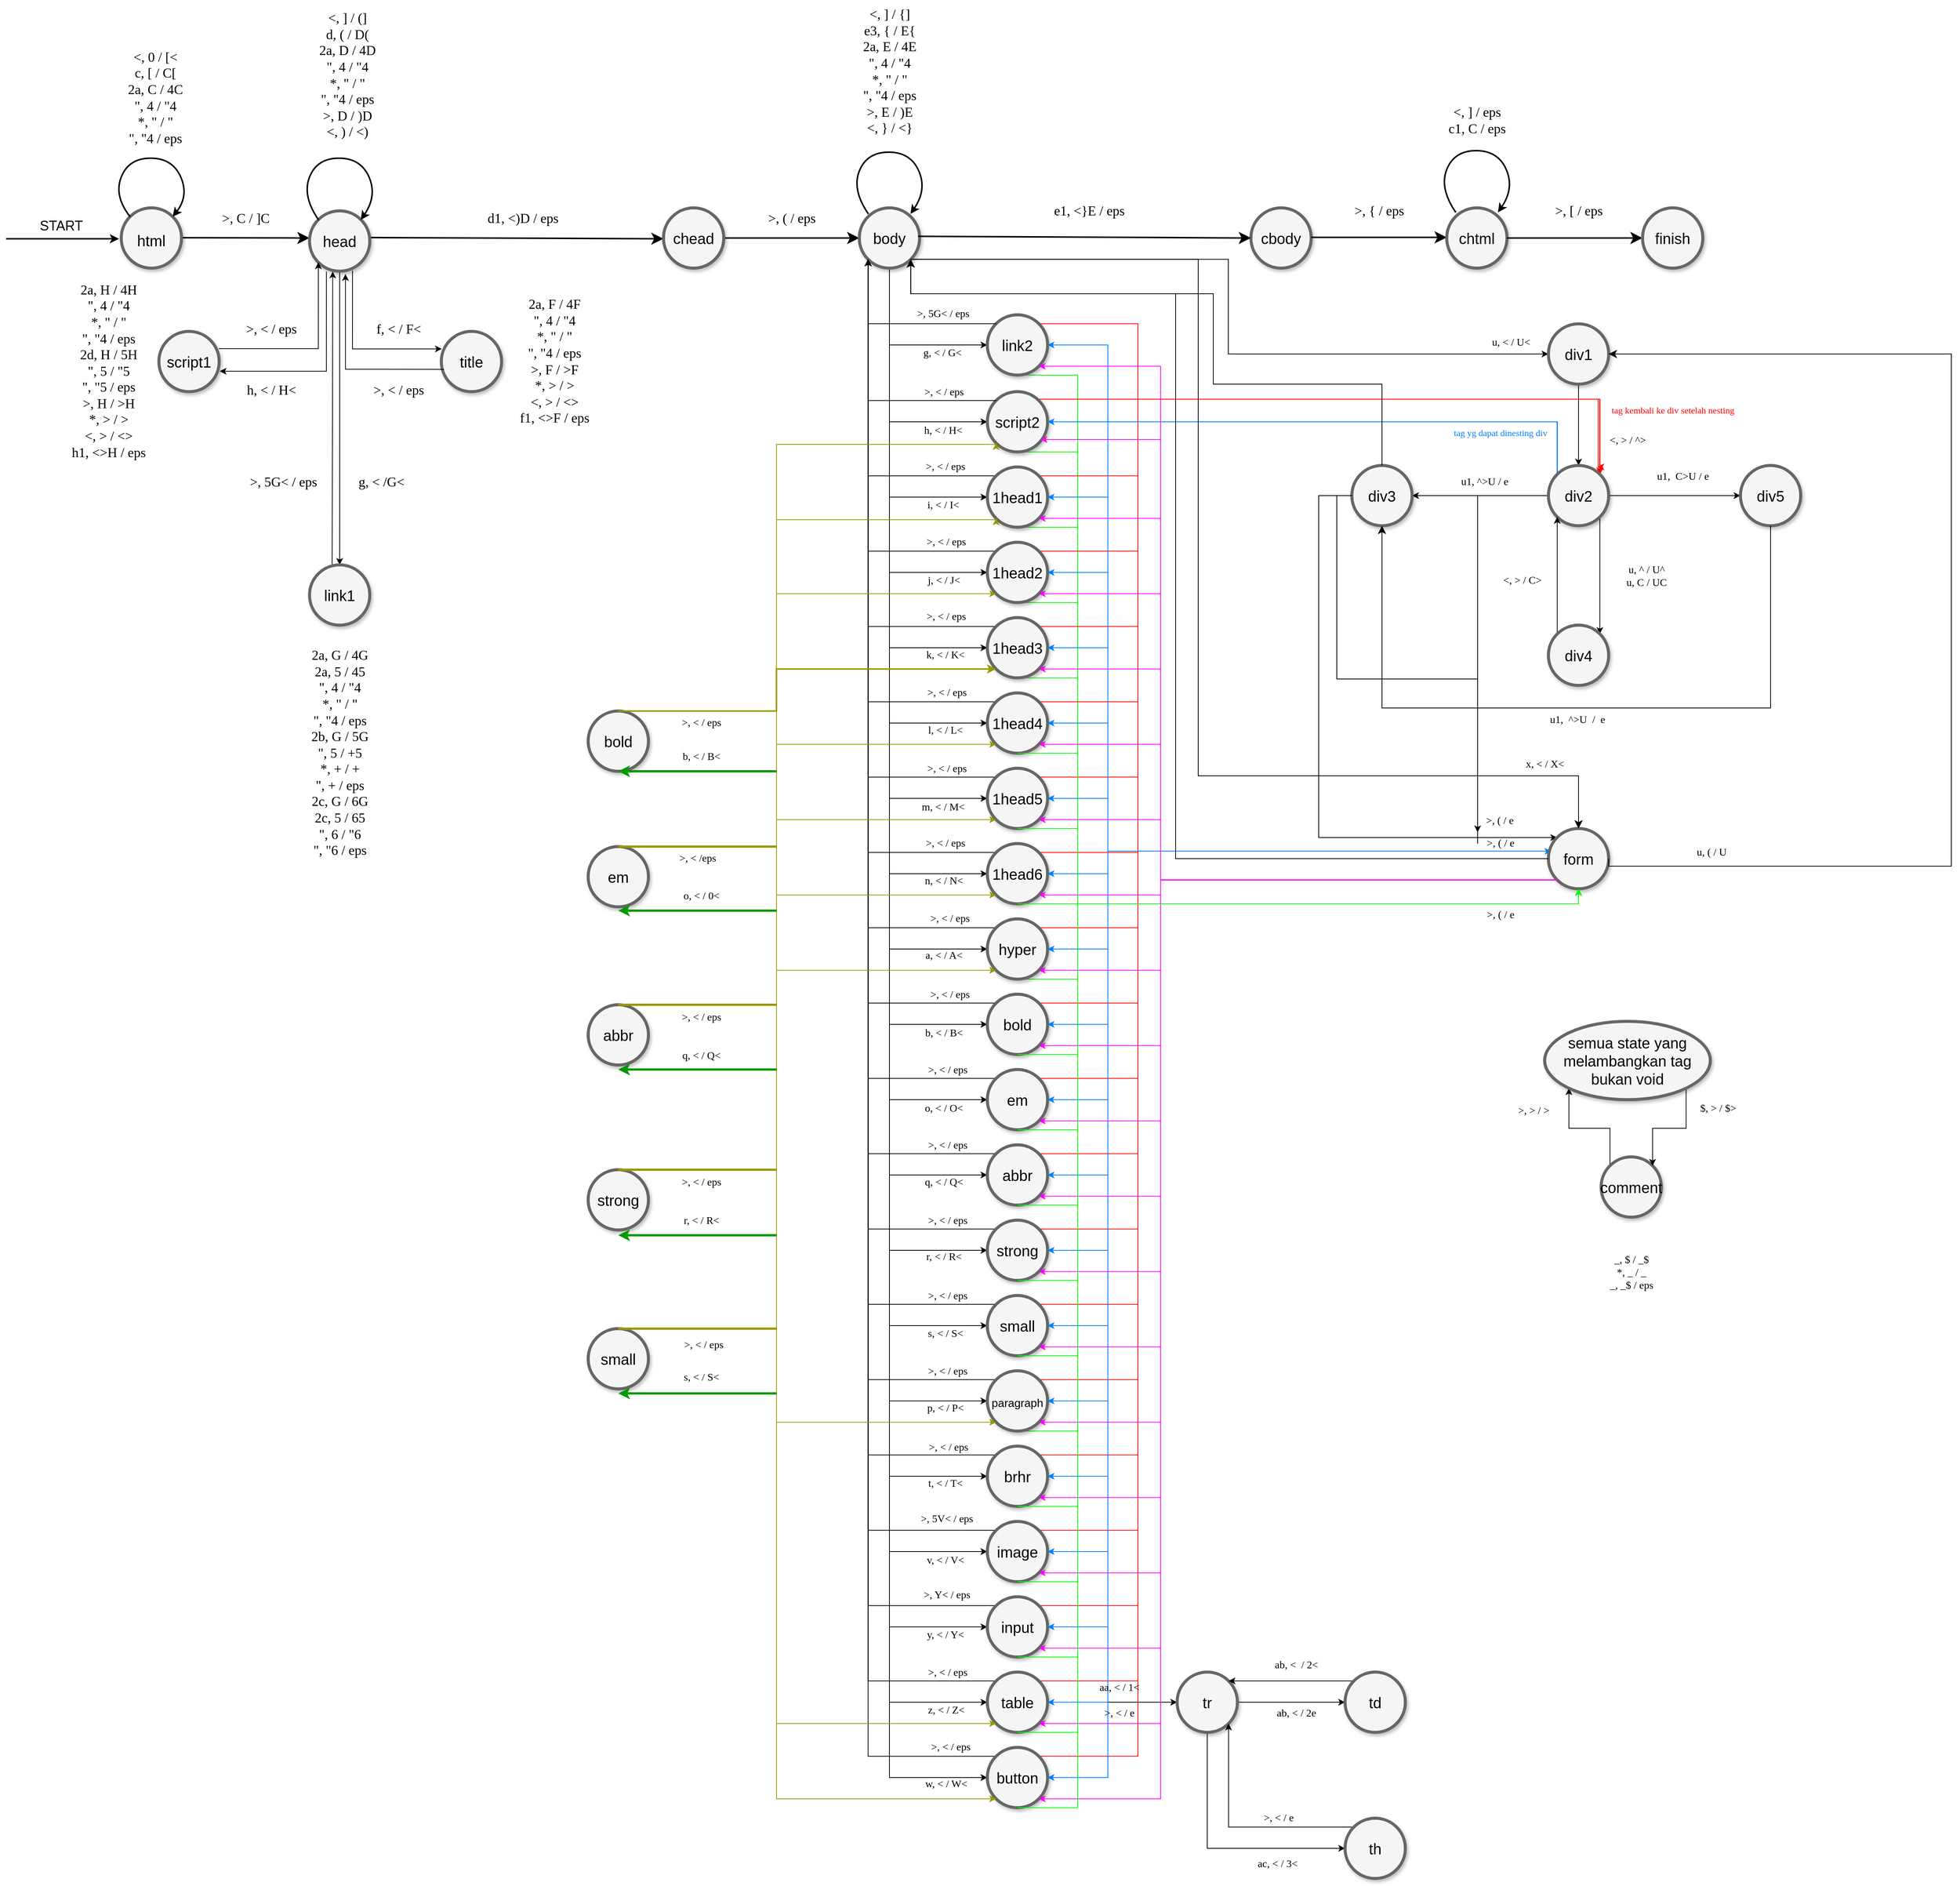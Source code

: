 <mxfile version="22.1.4" type="github">
  <diagram name="Page-1" id="ff44883e-f642-bcb2-894b-16b3d25a3f0b">
    <mxGraphModel dx="6450" dy="2830" grid="1" gridSize="10" guides="1" tooltips="1" connect="1" arrows="1" fold="1" page="1" pageScale="1.5" pageWidth="900" pageHeight="2000" background="none" math="0" shadow="0">
      <root>
        <mxCell id="0" style=";html=1;" />
        <mxCell id="1" style=";html=1;" parent="0" />
        <mxCell id="f0bcc99304e6f5a-9" style="edgeStyle=none;curved=1;html=1;startSize=10;endArrow=classic;endFill=1;endSize=10;strokeColor=#000000;strokeWidth=2;fontSize=12;" parent="1" edge="1">
          <mxGeometry relative="1" as="geometry">
            <mxPoint x="250" y="605.6" as="sourcePoint" />
            <mxPoint x="420" y="606" as="targetPoint" />
          </mxGeometry>
        </mxCell>
        <mxCell id="f0bcc99304e6f5a-1" value="&lt;span style=&quot;font-size: 20px;&quot;&gt;html&lt;/span&gt;" style="ellipse;whiteSpace=wrap;html=1;rounded=0;shadow=1;strokeColor=#666666;strokeWidth=4;fontSize=30;align=center;fillColor=#f5f5f5;" parent="1" vertex="1">
          <mxGeometry x="170" y="566" width="80" height="80" as="geometry" />
        </mxCell>
        <mxCell id="f0bcc99304e6f5a-10" style="edgeStyle=none;curved=1;html=1;startSize=10;endFill=1;endSize=10;strokeWidth=2;fontSize=12;entryX=0;entryY=0.5;entryDx=0;entryDy=0;exitX=1.019;exitY=0.43;exitDx=0;exitDy=0;exitPerimeter=0;" parent="1" edge="1">
          <mxGeometry relative="1" as="geometry">
            <mxPoint x="501.52" y="605.4" as="sourcePoint" />
            <mxPoint x="890" y="607" as="targetPoint" />
          </mxGeometry>
        </mxCell>
        <mxCell id="ICfFIEcw9xQcPdOvmu4Q-10" style="edgeStyle=orthogonalEdgeStyle;rounded=0;orthogonalLoop=1;jettySize=auto;html=1;exitX=0.713;exitY=0.99;exitDx=0;exitDy=0;entryX=0.008;entryY=0.29;entryDx=0;entryDy=0;entryPerimeter=0;exitPerimeter=0;" parent="1" source="f0bcc99304e6f5a-2" target="ICfFIEcw9xQcPdOvmu4Q-9" edge="1">
          <mxGeometry relative="1" as="geometry" />
        </mxCell>
        <mxCell id="ICfFIEcw9xQcPdOvmu4Q-19" style="edgeStyle=orthogonalEdgeStyle;rounded=0;orthogonalLoop=1;jettySize=auto;html=1;exitX=0.5;exitY=1;exitDx=0;exitDy=0;" parent="1" source="f0bcc99304e6f5a-2" target="ICfFIEcw9xQcPdOvmu4Q-18" edge="1">
          <mxGeometry relative="1" as="geometry" />
        </mxCell>
        <mxCell id="f0bcc99304e6f5a-2" value="head" style="ellipse;whiteSpace=wrap;html=1;rounded=0;shadow=1;strokeColor=#666666;strokeWidth=4;fontSize=20;align=center;fillColor=#f5f5f5;" parent="1" vertex="1">
          <mxGeometry x="420" y="570" width="80" height="80" as="geometry" />
        </mxCell>
        <mxCell id="f0bcc99304e6f5a-15" style="edgeStyle=none;curved=1;html=1;startSize=10;endFill=1;endSize=10;strokeWidth=2;fontSize=12;" parent="1" source="f0bcc99304e6f5a-4" target="f0bcc99304e6f5a-8" edge="1">
          <mxGeometry relative="1" as="geometry" />
        </mxCell>
        <mxCell id="f0bcc99304e6f5a-4" value="chead" style="ellipse;whiteSpace=wrap;html=1;rounded=0;shadow=1;strokeColor=#666666;strokeWidth=4;fontSize=20;align=center;fillColor=#f5f5f5;" parent="1" vertex="1">
          <mxGeometry x="890" y="566" width="80" height="80" as="geometry" />
        </mxCell>
        <mxCell id="ICfFIEcw9xQcPdOvmu4Q-40" style="edgeStyle=orthogonalEdgeStyle;rounded=0;orthogonalLoop=1;jettySize=auto;html=1;exitX=0.5;exitY=1;exitDx=0;exitDy=0;entryX=0;entryY=0.5;entryDx=0;entryDy=0;" parent="1" source="f0bcc99304e6f5a-8" target="ICfFIEcw9xQcPdOvmu4Q-39" edge="1">
          <mxGeometry relative="1" as="geometry" />
        </mxCell>
        <mxCell id="ICfFIEcw9xQcPdOvmu4Q-43" style="edgeStyle=orthogonalEdgeStyle;rounded=0;orthogonalLoop=1;jettySize=auto;html=1;exitX=0.5;exitY=1;exitDx=0;exitDy=0;entryX=0;entryY=0.5;entryDx=0;entryDy=0;" parent="1" source="f0bcc99304e6f5a-8" target="ICfFIEcw9xQcPdOvmu4Q-42" edge="1">
          <mxGeometry relative="1" as="geometry" />
        </mxCell>
        <mxCell id="ICfFIEcw9xQcPdOvmu4Q-46" style="edgeStyle=orthogonalEdgeStyle;rounded=0;orthogonalLoop=1;jettySize=auto;html=1;exitX=0.5;exitY=1;exitDx=0;exitDy=0;entryX=0;entryY=0.5;entryDx=0;entryDy=0;" parent="1" source="f0bcc99304e6f5a-8" target="ICfFIEcw9xQcPdOvmu4Q-45" edge="1">
          <mxGeometry relative="1" as="geometry" />
        </mxCell>
        <mxCell id="ICfFIEcw9xQcPdOvmu4Q-50" style="edgeStyle=orthogonalEdgeStyle;rounded=0;orthogonalLoop=1;jettySize=auto;html=1;exitX=0.5;exitY=1;exitDx=0;exitDy=0;entryX=0;entryY=0.5;entryDx=0;entryDy=0;" parent="1" source="f0bcc99304e6f5a-8" target="ICfFIEcw9xQcPdOvmu4Q-48" edge="1">
          <mxGeometry relative="1" as="geometry" />
        </mxCell>
        <mxCell id="ICfFIEcw9xQcPdOvmu4Q-52" style="edgeStyle=orthogonalEdgeStyle;rounded=0;orthogonalLoop=1;jettySize=auto;html=1;exitX=0.5;exitY=1;exitDx=0;exitDy=0;entryX=0;entryY=0.5;entryDx=0;entryDy=0;" parent="1" source="f0bcc99304e6f5a-8" target="ICfFIEcw9xQcPdOvmu4Q-51" edge="1">
          <mxGeometry relative="1" as="geometry" />
        </mxCell>
        <mxCell id="ICfFIEcw9xQcPdOvmu4Q-56" style="edgeStyle=orthogonalEdgeStyle;rounded=0;orthogonalLoop=1;jettySize=auto;html=1;exitX=0.5;exitY=1;exitDx=0;exitDy=0;entryX=0;entryY=0.5;entryDx=0;entryDy=0;" parent="1" source="f0bcc99304e6f5a-8" target="ICfFIEcw9xQcPdOvmu4Q-54" edge="1">
          <mxGeometry relative="1" as="geometry" />
        </mxCell>
        <mxCell id="ICfFIEcw9xQcPdOvmu4Q-59" style="edgeStyle=orthogonalEdgeStyle;rounded=0;orthogonalLoop=1;jettySize=auto;html=1;exitX=0.5;exitY=1;exitDx=0;exitDy=0;entryX=0;entryY=0.5;entryDx=0;entryDy=0;" parent="1" source="f0bcc99304e6f5a-8" target="ICfFIEcw9xQcPdOvmu4Q-57" edge="1">
          <mxGeometry relative="1" as="geometry" />
        </mxCell>
        <mxCell id="ICfFIEcw9xQcPdOvmu4Q-62" style="edgeStyle=orthogonalEdgeStyle;rounded=0;orthogonalLoop=1;jettySize=auto;html=1;exitX=0.5;exitY=1;exitDx=0;exitDy=0;entryX=0;entryY=0.5;entryDx=0;entryDy=0;" parent="1" source="f0bcc99304e6f5a-8" target="ICfFIEcw9xQcPdOvmu4Q-60" edge="1">
          <mxGeometry relative="1" as="geometry" />
        </mxCell>
        <mxCell id="ICfFIEcw9xQcPdOvmu4Q-65" style="edgeStyle=orthogonalEdgeStyle;rounded=0;orthogonalLoop=1;jettySize=auto;html=1;exitX=0.5;exitY=1;exitDx=0;exitDy=0;entryX=0;entryY=0.5;entryDx=0;entryDy=0;" parent="1" source="f0bcc99304e6f5a-8" target="ICfFIEcw9xQcPdOvmu4Q-63" edge="1">
          <mxGeometry relative="1" as="geometry" />
        </mxCell>
        <mxCell id="ICfFIEcw9xQcPdOvmu4Q-79" style="edgeStyle=orthogonalEdgeStyle;rounded=0;orthogonalLoop=1;jettySize=auto;html=1;exitX=0.5;exitY=1;exitDx=0;exitDy=0;entryX=0;entryY=0.5;entryDx=0;entryDy=0;" parent="1" source="f0bcc99304e6f5a-8" target="ICfFIEcw9xQcPdOvmu4Q-66" edge="1">
          <mxGeometry relative="1" as="geometry" />
        </mxCell>
        <mxCell id="ICfFIEcw9xQcPdOvmu4Q-82" style="edgeStyle=orthogonalEdgeStyle;rounded=0;orthogonalLoop=1;jettySize=auto;html=1;exitX=0.5;exitY=1;exitDx=0;exitDy=0;entryX=0;entryY=0.5;entryDx=0;entryDy=0;" parent="1" source="f0bcc99304e6f5a-8" target="ICfFIEcw9xQcPdOvmu4Q-67" edge="1">
          <mxGeometry relative="1" as="geometry" />
        </mxCell>
        <mxCell id="ICfFIEcw9xQcPdOvmu4Q-84" style="edgeStyle=orthogonalEdgeStyle;rounded=0;orthogonalLoop=1;jettySize=auto;html=1;exitX=0.5;exitY=1;exitDx=0;exitDy=0;entryX=0;entryY=0.5;entryDx=0;entryDy=0;" parent="1" source="f0bcc99304e6f5a-8" target="ICfFIEcw9xQcPdOvmu4Q-68" edge="1">
          <mxGeometry relative="1" as="geometry" />
        </mxCell>
        <mxCell id="ICfFIEcw9xQcPdOvmu4Q-86" style="edgeStyle=orthogonalEdgeStyle;rounded=0;orthogonalLoop=1;jettySize=auto;html=1;exitX=0.5;exitY=1;exitDx=0;exitDy=0;entryX=0;entryY=0.5;entryDx=0;entryDy=0;" parent="1" source="f0bcc99304e6f5a-8" target="ICfFIEcw9xQcPdOvmu4Q-69" edge="1">
          <mxGeometry relative="1" as="geometry" />
        </mxCell>
        <mxCell id="ICfFIEcw9xQcPdOvmu4Q-88" style="edgeStyle=orthogonalEdgeStyle;rounded=0;orthogonalLoop=1;jettySize=auto;html=1;exitX=0.5;exitY=1;exitDx=0;exitDy=0;entryX=0;entryY=0.5;entryDx=0;entryDy=0;" parent="1" source="f0bcc99304e6f5a-8" target="ICfFIEcw9xQcPdOvmu4Q-70" edge="1">
          <mxGeometry relative="1" as="geometry" />
        </mxCell>
        <mxCell id="ICfFIEcw9xQcPdOvmu4Q-90" style="edgeStyle=orthogonalEdgeStyle;rounded=0;orthogonalLoop=1;jettySize=auto;html=1;exitX=0.5;exitY=1;exitDx=0;exitDy=0;entryX=0;entryY=0.5;entryDx=0;entryDy=0;" parent="1" source="f0bcc99304e6f5a-8" target="ICfFIEcw9xQcPdOvmu4Q-71" edge="1">
          <mxGeometry relative="1" as="geometry" />
        </mxCell>
        <mxCell id="ICfFIEcw9xQcPdOvmu4Q-91" style="edgeStyle=orthogonalEdgeStyle;rounded=0;orthogonalLoop=1;jettySize=auto;html=1;exitX=0.5;exitY=1;exitDx=0;exitDy=0;entryX=0;entryY=0.5;entryDx=0;entryDy=0;" parent="1" source="f0bcc99304e6f5a-8" target="ICfFIEcw9xQcPdOvmu4Q-72" edge="1">
          <mxGeometry relative="1" as="geometry" />
        </mxCell>
        <mxCell id="ICfFIEcw9xQcPdOvmu4Q-92" style="edgeStyle=orthogonalEdgeStyle;rounded=0;orthogonalLoop=1;jettySize=auto;html=1;exitX=0.5;exitY=1;exitDx=0;exitDy=0;entryX=0;entryY=0.5;entryDx=0;entryDy=0;" parent="1" source="f0bcc99304e6f5a-8" target="ICfFIEcw9xQcPdOvmu4Q-73" edge="1">
          <mxGeometry relative="1" as="geometry" />
        </mxCell>
        <mxCell id="ICfFIEcw9xQcPdOvmu4Q-93" style="edgeStyle=orthogonalEdgeStyle;rounded=0;orthogonalLoop=1;jettySize=auto;html=1;exitX=0.5;exitY=1;exitDx=0;exitDy=0;entryX=0;entryY=0.5;entryDx=0;entryDy=0;" parent="1" source="f0bcc99304e6f5a-8" target="ICfFIEcw9xQcPdOvmu4Q-74" edge="1">
          <mxGeometry relative="1" as="geometry" />
        </mxCell>
        <mxCell id="ICfFIEcw9xQcPdOvmu4Q-94" style="edgeStyle=orthogonalEdgeStyle;rounded=0;orthogonalLoop=1;jettySize=auto;html=1;exitX=0.5;exitY=1;exitDx=0;exitDy=0;entryX=0;entryY=0.5;entryDx=0;entryDy=0;" parent="1" source="f0bcc99304e6f5a-8" target="ICfFIEcw9xQcPdOvmu4Q-75" edge="1">
          <mxGeometry relative="1" as="geometry" />
        </mxCell>
        <mxCell id="ICfFIEcw9xQcPdOvmu4Q-102" style="edgeStyle=orthogonalEdgeStyle;rounded=0;orthogonalLoop=1;jettySize=auto;html=1;exitX=0.5;exitY=1;exitDx=0;exitDy=0;entryX=0;entryY=0.5;entryDx=0;entryDy=0;" parent="1" source="f0bcc99304e6f5a-8" target="ICfFIEcw9xQcPdOvmu4Q-100" edge="1">
          <mxGeometry relative="1" as="geometry" />
        </mxCell>
        <mxCell id="ICfFIEcw9xQcPdOvmu4Q-111" style="edgeStyle=orthogonalEdgeStyle;rounded=0;orthogonalLoop=1;jettySize=auto;html=1;exitX=1;exitY=1;exitDx=0;exitDy=0;entryX=0;entryY=0.5;entryDx=0;entryDy=0;" parent="1" source="f0bcc99304e6f5a-8" target="ICfFIEcw9xQcPdOvmu4Q-105" edge="1">
          <mxGeometry relative="1" as="geometry">
            <Array as="points">
              <mxPoint x="1640" y="634" />
              <mxPoint x="1640" y="760" />
            </Array>
          </mxGeometry>
        </mxCell>
        <mxCell id="f0bcc99304e6f5a-8" value="body" style="ellipse;whiteSpace=wrap;html=1;rounded=0;shadow=1;strokeColor=#666666;strokeWidth=4;fontSize=20;align=center;fillColor=#f5f5f5;" parent="1" vertex="1">
          <mxGeometry x="1150" y="566" width="80" height="80" as="geometry" />
        </mxCell>
        <mxCell id="7lp6abT1Qti0XrOkf4eM-5" value="" style="endArrow=classic;html=1;rounded=0;strokeWidth=2;" parent="1" edge="1">
          <mxGeometry width="50" height="50" relative="1" as="geometry">
            <mxPoint x="17" y="607" as="sourcePoint" />
            <mxPoint x="167" y="607" as="targetPoint" />
          </mxGeometry>
        </mxCell>
        <mxCell id="7lp6abT1Qti0XrOkf4eM-7" value="START" style="text;html=1;align=center;verticalAlign=middle;resizable=0;points=[];autosize=1;strokeColor=none;fillColor=none;strokeWidth=6;perimeterSpacing=0;fontSize=18;" parent="1" vertex="1">
          <mxGeometry x="50" y="570" width="80" height="40" as="geometry" />
        </mxCell>
        <mxCell id="7lp6abT1Qti0XrOkf4eM-11" value="" style="curved=1;endArrow=classic;html=1;rounded=0;exitX=0;exitY=0;exitDx=0;exitDy=0;entryX=1;entryY=0;entryDx=0;entryDy=0;strokeWidth=2;" parent="1" source="f0bcc99304e6f5a-1" target="f0bcc99304e6f5a-1" edge="1">
          <mxGeometry width="50" height="50" relative="1" as="geometry">
            <mxPoint x="170" y="570" as="sourcePoint" />
            <mxPoint x="260" y="560" as="targetPoint" />
            <Array as="points">
              <mxPoint x="160" y="550" />
              <mxPoint x="180" y="500" />
              <mxPoint x="238" y="500" />
              <mxPoint x="260" y="550" />
            </Array>
          </mxGeometry>
        </mxCell>
        <mxCell id="7lp6abT1Qti0XrOkf4eM-21" value="cbody" style="ellipse;whiteSpace=wrap;html=1;rounded=0;shadow=1;strokeColor=#666666;strokeWidth=4;fontSize=20;align=center;fillColor=#f5f5f5;" parent="1" vertex="1">
          <mxGeometry x="1670" y="566" width="80" height="80" as="geometry" />
        </mxCell>
        <mxCell id="7lp6abT1Qti0XrOkf4eM-24" style="edgeStyle=none;curved=1;html=1;startSize=10;endFill=1;endSize=10;strokeWidth=2;fontSize=12;" parent="1" edge="1">
          <mxGeometry relative="1" as="geometry">
            <mxPoint x="1750" y="605.17" as="sourcePoint" />
            <mxPoint x="1930" y="605.17" as="targetPoint" />
          </mxGeometry>
        </mxCell>
        <mxCell id="7lp6abT1Qti0XrOkf4eM-25" value="chtml" style="ellipse;whiteSpace=wrap;html=1;rounded=0;shadow=1;strokeColor=#666666;strokeWidth=4;fontSize=20;align=center;fillColor=#f5f5f5;" parent="1" vertex="1">
          <mxGeometry x="1930" y="566" width="80" height="80" as="geometry" />
        </mxCell>
        <mxCell id="7lp6abT1Qti0XrOkf4eM-27" style="edgeStyle=none;curved=1;html=1;startSize=10;endFill=1;endSize=10;strokeWidth=2;fontSize=12;" parent="1" edge="1">
          <mxGeometry relative="1" as="geometry">
            <mxPoint x="2010" y="606" as="sourcePoint" />
            <mxPoint x="2190" y="606" as="targetPoint" />
          </mxGeometry>
        </mxCell>
        <mxCell id="7lp6abT1Qti0XrOkf4eM-28" value="finish" style="ellipse;whiteSpace=wrap;html=1;rounded=0;shadow=1;strokeColor=#666666;strokeWidth=4;fontSize=20;align=center;fillColor=#f5f5f5;" parent="1" vertex="1">
          <mxGeometry x="2190" y="566" width="80" height="80" as="geometry" />
        </mxCell>
        <mxCell id="7lp6abT1Qti0XrOkf4eM-30" value="" style="curved=1;endArrow=classic;html=1;rounded=0;exitX=0;exitY=0;exitDx=0;exitDy=0;entryX=1;entryY=0;entryDx=0;entryDy=0;strokeWidth=2;" parent="1" edge="1">
          <mxGeometry width="50" height="50" relative="1" as="geometry">
            <mxPoint x="1942" y="572" as="sourcePoint" />
            <mxPoint x="1998" y="572" as="targetPoint" />
            <Array as="points">
              <mxPoint x="1920" y="540" />
              <mxPoint x="1940" y="490" />
              <mxPoint x="1998" y="490" />
              <mxPoint x="2020" y="540" />
            </Array>
          </mxGeometry>
        </mxCell>
        <mxCell id="7lp6abT1Qti0XrOkf4eM-33" value="" style="curved=1;endArrow=classic;html=1;rounded=0;exitX=0;exitY=0;exitDx=0;exitDy=0;entryX=1;entryY=0;entryDx=0;entryDy=0;strokeWidth=2;" parent="1" edge="1">
          <mxGeometry width="50" height="50" relative="1" as="geometry">
            <mxPoint x="432" y="582" as="sourcePoint" />
            <mxPoint x="488" y="582" as="targetPoint" />
            <Array as="points">
              <mxPoint x="410" y="550" />
              <mxPoint x="430" y="500" />
              <mxPoint x="488" y="500" />
              <mxPoint x="510" y="550" />
            </Array>
          </mxGeometry>
        </mxCell>
        <mxCell id="7lp6abT1Qti0XrOkf4eM-36" value="" style="curved=1;endArrow=classic;html=1;rounded=0;exitX=0;exitY=0;exitDx=0;exitDy=0;entryX=1;entryY=0;entryDx=0;entryDy=0;strokeWidth=2;" parent="1" edge="1">
          <mxGeometry width="50" height="50" relative="1" as="geometry">
            <mxPoint x="1162" y="574" as="sourcePoint" />
            <mxPoint x="1218" y="574" as="targetPoint" />
            <Array as="points">
              <mxPoint x="1140" y="542" />
              <mxPoint x="1160" y="492" />
              <mxPoint x="1218" y="492" />
              <mxPoint x="1240" y="542" />
            </Array>
          </mxGeometry>
        </mxCell>
        <mxCell id="DuIOPw22OonsieKhJ5DC-14" style="edgeStyle=none;curved=1;html=1;startSize=10;endFill=1;endSize=10;strokeWidth=2;fontSize=12;entryX=0;entryY=0.5;entryDx=0;entryDy=0;exitX=0.965;exitY=0.359;exitDx=0;exitDy=0;exitPerimeter=0;" parent="1" target="7lp6abT1Qti0XrOkf4eM-21" edge="1">
          <mxGeometry relative="1" as="geometry">
            <mxPoint x="1228.2" y="603.72" as="sourcePoint" />
            <mxPoint x="1410.76" y="605.04" as="targetPoint" />
          </mxGeometry>
        </mxCell>
        <mxCell id="ICfFIEcw9xQcPdOvmu4Q-4" value="&lt;p style=&quot;line-height: 120%;&quot;&gt;&amp;lt;, 0 / [&amp;lt;&lt;br&gt;c, [ / C[&lt;br&gt;2a, C / 4C&lt;br&gt;&quot;, 4 / &quot;4&lt;br&gt;*, &quot; / &quot;&lt;br&gt;&quot;, &quot;4 / eps&lt;/p&gt;" style="text;html=1;align=center;verticalAlign=middle;resizable=0;points=[];autosize=1;strokeColor=none;fillColor=none;fontSize=18;strokeWidth=8;fontFamily=Times New Roman;" parent="1" vertex="1">
          <mxGeometry x="165" y="330" width="100" height="180" as="geometry" />
        </mxCell>
        <mxCell id="ICfFIEcw9xQcPdOvmu4Q-5" value="&amp;gt;, C / ]C" style="text;html=1;align=center;verticalAlign=middle;resizable=0;points=[];autosize=1;strokeColor=none;fillColor=none;fontSize=18;strokeWidth=2;fontFamily=Times New Roman;" parent="1" vertex="1">
          <mxGeometry x="290" y="560" width="90" height="40" as="geometry" />
        </mxCell>
        <mxCell id="ICfFIEcw9xQcPdOvmu4Q-8" value="&lt;font style=&quot;font-size: 18px;&quot;&gt;&amp;lt;, ] / (]&lt;/font&gt;&lt;br style=&quot;border-color: var(--border-color); padding: 0px; margin: 0px; font-size: 18px;&quot;&gt;&lt;span style=&quot;font-size: 18px;&quot;&gt;d, ( / D(&lt;/span&gt;&lt;br style=&quot;border-color: var(--border-color); padding: 0px; margin: 0px; font-size: 18px;&quot;&gt;&lt;span style=&quot;font-size: 18px;&quot;&gt;2a, D / 4D&lt;/span&gt;&lt;br style=&quot;border-color: var(--border-color); padding: 0px; margin: 0px; font-size: 18px;&quot;&gt;&lt;span style=&quot;font-size: 18px;&quot;&gt;&quot;, 4 / &quot;4&lt;/span&gt;&lt;br style=&quot;border-color: var(--border-color); padding: 0px; margin: 0px; font-size: 18px;&quot;&gt;&lt;span style=&quot;font-size: 18px;&quot;&gt;*, &quot; / &quot;&lt;/span&gt;&lt;br style=&quot;border-color: var(--border-color); padding: 0px; margin: 0px; font-size: 18px;&quot;&gt;&lt;span style=&quot;font-size: 18px;&quot;&gt;&quot;, &quot;4 / eps&lt;/span&gt;&lt;br style=&quot;border-color: var(--border-color); padding: 0px; margin: 0px; font-size: 18px;&quot;&gt;&lt;span style=&quot;font-size: 18px;&quot;&gt;&amp;gt;, D / )D&lt;/span&gt;&lt;br style=&quot;border-color: var(--border-color); padding: 0px; margin: 0px; font-size: 18px;&quot;&gt;&lt;span style=&quot;font-size: 18px;&quot;&gt;&amp;lt;, ) / &amp;lt;)&lt;/span&gt;" style="text;html=1;align=center;verticalAlign=middle;resizable=0;points=[];autosize=1;strokeColor=none;fillColor=none;fontFamily=Times New Roman;" parent="1" vertex="1">
          <mxGeometry x="420" y="295" width="100" height="190" as="geometry" />
        </mxCell>
        <mxCell id="ICfFIEcw9xQcPdOvmu4Q-9" value="title" style="ellipse;whiteSpace=wrap;html=1;rounded=0;shadow=1;strokeColor=#666666;strokeWidth=4;fontSize=20;align=center;fillColor=#f5f5f5;" parent="1" vertex="1">
          <mxGeometry x="595" y="730" width="80" height="80" as="geometry" />
        </mxCell>
        <mxCell id="ICfFIEcw9xQcPdOvmu4Q-11" value="&lt;span style=&quot;font-size: 18px;&quot;&gt;2a, F / 4F&lt;/span&gt;&lt;br style=&quot;border-color: var(--border-color); padding: 0px; margin: 0px; font-size: 18px;&quot;&gt;&lt;span style=&quot;font-size: 18px;&quot;&gt;&quot;, 4 / &quot;4&lt;/span&gt;&lt;br style=&quot;border-color: var(--border-color); padding: 0px; margin: 0px; font-size: 18px;&quot;&gt;&lt;span style=&quot;font-size: 18px;&quot;&gt;*, &quot; / &quot;&lt;/span&gt;&lt;br style=&quot;border-color: var(--border-color); padding: 0px; margin: 0px; font-size: 18px;&quot;&gt;&lt;span style=&quot;font-size: 18px;&quot;&gt;&quot;, &quot;4 / eps&lt;/span&gt;&lt;br style=&quot;border-color: var(--border-color); padding: 0px; margin: 0px; font-size: 18px;&quot;&gt;&lt;span style=&quot;font-size: 18px;&quot;&gt;&amp;gt;, F / &amp;gt;F&lt;br&gt;&lt;/span&gt;&lt;font style=&quot;font-size: 18px;&quot;&gt;*, &amp;gt; / &amp;gt;&lt;/font&gt;&lt;br style=&quot;border-color: var(--border-color); padding: 0px; margin: 0px; font-size: 18px;&quot;&gt;&lt;span style=&quot;font-size: 18px;&quot;&gt;&amp;lt;, &amp;gt; / &amp;lt;&amp;gt;&lt;br&gt;f1, &amp;lt;&amp;gt;F / eps&lt;br&gt;&lt;/span&gt;" style="text;html=1;align=center;verticalAlign=middle;resizable=0;points=[];autosize=1;strokeColor=none;fillColor=none;fontFamily=Times New Roman;" parent="1" vertex="1">
          <mxGeometry x="685" y="675" width="120" height="190" as="geometry" />
        </mxCell>
        <mxCell id="ICfFIEcw9xQcPdOvmu4Q-12" value="f, &amp;lt; / F&amp;lt;" style="text;html=1;align=center;verticalAlign=middle;resizable=0;points=[];autosize=1;strokeColor=none;fillColor=none;fontSize=18;strokeWidth=2;fontFamily=Times New Roman;" parent="1" vertex="1">
          <mxGeometry x="498" y="707" width="80" height="40" as="geometry" />
        </mxCell>
        <mxCell id="ICfFIEcw9xQcPdOvmu4Q-16" style="edgeStyle=orthogonalEdgeStyle;rounded=0;orthogonalLoop=1;jettySize=auto;html=1;entryX=0.596;entryY=1.048;entryDx=0;entryDy=0;entryPerimeter=0;exitX=0.045;exitY=0.629;exitDx=0;exitDy=0;exitPerimeter=0;" parent="1" source="ICfFIEcw9xQcPdOvmu4Q-9" target="f0bcc99304e6f5a-2" edge="1">
          <mxGeometry relative="1" as="geometry">
            <mxPoint x="590" y="780" as="sourcePoint" />
          </mxGeometry>
        </mxCell>
        <mxCell id="ICfFIEcw9xQcPdOvmu4Q-17" value="&amp;gt;, &amp;lt; / eps" style="text;html=1;align=center;verticalAlign=middle;resizable=0;points=[];autosize=1;strokeColor=none;fillColor=none;fontSize=18;strokeWidth=2;fontFamily=Times New Roman;" parent="1" vertex="1">
          <mxGeometry x="493" y="788" width="90" height="40" as="geometry" />
        </mxCell>
        <mxCell id="ICfFIEcw9xQcPdOvmu4Q-18" value="link1" style="ellipse;whiteSpace=wrap;html=1;rounded=0;shadow=1;strokeColor=#666666;strokeWidth=4;fontSize=20;align=center;fillColor=#f5f5f5;" parent="1" vertex="1">
          <mxGeometry x="420" y="1040" width="80" height="80" as="geometry" />
        </mxCell>
        <mxCell id="ICfFIEcw9xQcPdOvmu4Q-20" style="edgeStyle=orthogonalEdgeStyle;rounded=0;orthogonalLoop=1;jettySize=auto;html=1;entryX=0.385;entryY=1.006;entryDx=0;entryDy=0;entryPerimeter=0;" parent="1" target="f0bcc99304e6f5a-2" edge="1">
          <mxGeometry relative="1" as="geometry">
            <mxPoint x="450" y="1039" as="sourcePoint" />
          </mxGeometry>
        </mxCell>
        <mxCell id="ICfFIEcw9xQcPdOvmu4Q-22" value="g, &amp;lt; /G&amp;lt;" style="text;html=1;align=center;verticalAlign=middle;resizable=0;points=[];autosize=1;strokeColor=none;fillColor=none;fontSize=18;strokeWidth=2;fontFamily=Times New Roman;" parent="1" vertex="1">
          <mxGeometry x="475" y="910" width="80" height="40" as="geometry" />
        </mxCell>
        <mxCell id="ICfFIEcw9xQcPdOvmu4Q-23" value="&lt;span style=&quot;font-size: 18px;&quot;&gt;2a, G / 4G&lt;br&gt;&lt;/span&gt;&lt;font style=&quot;font-size: 18px;&quot;&gt;2a, 5 / 45&lt;/font&gt;&lt;br style=&quot;border-color: var(--border-color); padding: 0px; margin: 0px; font-size: 18px;&quot;&gt;&lt;span style=&quot;font-size: 18px;&quot;&gt;&quot;, 4 / &quot;4&lt;/span&gt;&lt;br style=&quot;border-color: var(--border-color); padding: 0px; margin: 0px; font-size: 18px;&quot;&gt;&lt;span style=&quot;font-size: 18px;&quot;&gt;*, &quot; / &quot;&lt;/span&gt;&lt;br style=&quot;border-color: var(--border-color); padding: 0px; margin: 0px; font-size: 18px;&quot;&gt;&lt;span style=&quot;font-size: 18px;&quot;&gt;&quot;, &quot;4 / eps&lt;br&gt;&lt;/span&gt;&lt;font style=&quot;font-size: 18px;&quot;&gt;2b, G / 5G&lt;br&gt;&quot;, 5 / +5&lt;br&gt;*, + / +&lt;br&gt;&quot;, + / eps&lt;br&gt;2c, G / 6G&lt;br&gt;2c, 5 / 65&lt;br&gt;&quot;, 6 / &quot;6&lt;br&gt;&quot;, &quot;6 / eps&lt;/font&gt;&lt;span style=&quot;font-size: 18px;&quot;&gt;&lt;br&gt;&lt;/span&gt;" style="text;html=1;align=center;verticalAlign=middle;resizable=0;points=[];autosize=1;strokeColor=none;fillColor=none;fontFamily=Times New Roman;" parent="1" vertex="1">
          <mxGeometry x="410" y="1145" width="100" height="290" as="geometry" />
        </mxCell>
        <mxCell id="ICfFIEcw9xQcPdOvmu4Q-24" value="&amp;gt;, 5G&amp;lt; / eps" style="text;html=1;align=center;verticalAlign=middle;resizable=0;points=[];autosize=1;strokeColor=none;fillColor=none;fontSize=18;strokeWidth=2;fontFamily=Times New Roman;" parent="1" vertex="1">
          <mxGeometry x="330" y="910" width="110" height="40" as="geometry" />
        </mxCell>
        <mxCell id="ICfFIEcw9xQcPdOvmu4Q-26" style="edgeStyle=orthogonalEdgeStyle;rounded=0;orthogonalLoop=1;jettySize=auto;html=1;entryX=0;entryY=1;entryDx=0;entryDy=0;exitX=0.994;exitY=0.286;exitDx=0;exitDy=0;exitPerimeter=0;" parent="1" source="ICfFIEcw9xQcPdOvmu4Q-25" target="f0bcc99304e6f5a-2" edge="1">
          <mxGeometry relative="1" as="geometry" />
        </mxCell>
        <mxCell id="ICfFIEcw9xQcPdOvmu4Q-25" value="script1" style="ellipse;whiteSpace=wrap;html=1;rounded=0;shadow=1;strokeColor=#666666;strokeWidth=4;fontSize=20;align=center;fillColor=#f5f5f5;" parent="1" vertex="1">
          <mxGeometry x="220" y="730" width="80" height="80" as="geometry" />
        </mxCell>
        <mxCell id="ICfFIEcw9xQcPdOvmu4Q-27" style="edgeStyle=orthogonalEdgeStyle;rounded=0;orthogonalLoop=1;jettySize=auto;html=1;entryX=1.008;entryY=0.661;entryDx=0;entryDy=0;entryPerimeter=0;exitX=0.28;exitY=1.008;exitDx=0;exitDy=0;exitPerimeter=0;" parent="1" source="f0bcc99304e6f5a-2" target="ICfFIEcw9xQcPdOvmu4Q-25" edge="1">
          <mxGeometry relative="1" as="geometry" />
        </mxCell>
        <mxCell id="ICfFIEcw9xQcPdOvmu4Q-28" value="h, &amp;lt; / H&amp;lt;" style="text;html=1;align=center;verticalAlign=middle;resizable=0;points=[];autosize=1;strokeColor=none;fillColor=none;fontSize=18;strokeWidth=2;fontFamily=Times New Roman;" parent="1" vertex="1">
          <mxGeometry x="324" y="788" width="90" height="40" as="geometry" />
        </mxCell>
        <mxCell id="ICfFIEcw9xQcPdOvmu4Q-29" value="&lt;span style=&quot;font-size: 18px;&quot;&gt;2a, H / 4H&lt;/span&gt;&lt;br style=&quot;border-color: var(--border-color); padding: 0px; margin: 0px; font-size: 18px;&quot;&gt;&lt;span style=&quot;font-size: 18px;&quot;&gt;&quot;, 4 / &quot;4&lt;/span&gt;&lt;br style=&quot;border-color: var(--border-color); padding: 0px; margin: 0px; font-size: 18px;&quot;&gt;&lt;span style=&quot;font-size: 18px;&quot;&gt;*, &quot; / &quot;&lt;/span&gt;&lt;br style=&quot;border-color: var(--border-color); padding: 0px; margin: 0px; font-size: 18px;&quot;&gt;&lt;span style=&quot;font-size: 18px;&quot;&gt;&quot;, &quot;4 / eps&lt;br&gt;&lt;/span&gt;&lt;font style=&quot;font-size: 18px;&quot;&gt;2d, H / 5H&lt;br&gt;&quot;, 5 / &quot;5&lt;br&gt;&quot;, &quot;5 / eps&lt;/font&gt;&lt;br style=&quot;border-color: var(--border-color); padding: 0px; margin: 0px; font-size: 18px;&quot;&gt;&lt;span style=&quot;font-size: 18px;&quot;&gt;&amp;gt;, H / &amp;gt;H&lt;br&gt;&lt;/span&gt;&lt;font style=&quot;font-size: 18px;&quot;&gt;*, &amp;gt; / &amp;gt;&lt;/font&gt;&lt;br style=&quot;border-color: var(--border-color); padding: 0px; margin: 0px; font-size: 18px;&quot;&gt;&lt;span style=&quot;font-size: 18px;&quot;&gt;&amp;lt;, &amp;gt; / &amp;lt;&amp;gt;&lt;br&gt;h1, &amp;lt;&amp;gt;H / eps&lt;br&gt;&lt;/span&gt;" style="text;html=1;align=center;verticalAlign=middle;resizable=0;points=[];autosize=1;strokeColor=none;fillColor=none;fontFamily=Times New Roman;" parent="1" vertex="1">
          <mxGeometry x="93" y="658" width="120" height="250" as="geometry" />
        </mxCell>
        <mxCell id="ICfFIEcw9xQcPdOvmu4Q-30" value="&amp;gt;, &amp;lt; / eps" style="text;html=1;align=center;verticalAlign=middle;resizable=0;points=[];autosize=1;strokeColor=none;fillColor=none;fontSize=18;strokeWidth=2;fontFamily=Times New Roman;" parent="1" vertex="1">
          <mxGeometry x="324" y="707" width="90" height="40" as="geometry" />
        </mxCell>
        <mxCell id="ICfFIEcw9xQcPdOvmu4Q-31" value="d1, &amp;lt;)D / eps" style="text;html=1;align=center;verticalAlign=middle;resizable=0;points=[];autosize=1;strokeColor=none;fillColor=none;fontSize=18;strokeWidth=2;fontFamily=Times New Roman;" parent="1" vertex="1">
          <mxGeometry x="643" y="560" width="120" height="40" as="geometry" />
        </mxCell>
        <mxCell id="ICfFIEcw9xQcPdOvmu4Q-32" value="&amp;gt;, ( / eps" style="text;html=1;align=center;verticalAlign=middle;resizable=0;points=[];autosize=1;strokeColor=none;fillColor=none;fontSize=18;strokeWidth=2;fontFamily=Times New Roman;" parent="1" vertex="1">
          <mxGeometry x="1015" y="560" width="90" height="40" as="geometry" />
        </mxCell>
        <mxCell id="ICfFIEcw9xQcPdOvmu4Q-33" value="&lt;font style=&quot;font-size: 18px;&quot;&gt;&amp;lt;, ] / {]&lt;/font&gt;&lt;br style=&quot;border-color: var(--border-color); padding: 0px; margin: 0px; font-size: 18px;&quot;&gt;&lt;span style=&quot;font-size: 18px;&quot;&gt;e3, { / E{&lt;/span&gt;&lt;br style=&quot;border-color: var(--border-color); padding: 0px; margin: 0px; font-size: 18px;&quot;&gt;&lt;span style=&quot;font-size: 18px;&quot;&gt;2a, E / 4E&lt;/span&gt;&lt;br style=&quot;border-color: var(--border-color); padding: 0px; margin: 0px; font-size: 18px;&quot;&gt;&lt;span style=&quot;font-size: 18px;&quot;&gt;&quot;, 4 / &quot;4&lt;/span&gt;&lt;br style=&quot;border-color: var(--border-color); padding: 0px; margin: 0px; font-size: 18px;&quot;&gt;&lt;span style=&quot;font-size: 18px;&quot;&gt;*, &quot; / &quot;&lt;/span&gt;&lt;br style=&quot;border-color: var(--border-color); padding: 0px; margin: 0px; font-size: 18px;&quot;&gt;&lt;span style=&quot;font-size: 18px;&quot;&gt;&quot;, &quot;4 / eps&lt;/span&gt;&lt;br style=&quot;border-color: var(--border-color); padding: 0px; margin: 0px; font-size: 18px;&quot;&gt;&lt;span style=&quot;font-size: 18px;&quot;&gt;&amp;gt;, E / )E&lt;/span&gt;&lt;br style=&quot;border-color: var(--border-color); padding: 0px; margin: 0px; font-size: 18px;&quot;&gt;&lt;span style=&quot;font-size: 18px;&quot;&gt;&amp;lt;, } / &amp;lt;}&lt;/span&gt;" style="text;html=1;align=center;verticalAlign=middle;resizable=0;points=[];autosize=1;strokeColor=none;fillColor=none;fontFamily=Times New Roman;" parent="1" vertex="1">
          <mxGeometry x="1145" y="290" width="90" height="190" as="geometry" />
        </mxCell>
        <mxCell id="ICfFIEcw9xQcPdOvmu4Q-34" value="e1, &amp;lt;}E / eps" style="text;html=1;align=center;verticalAlign=middle;resizable=0;points=[];autosize=1;strokeColor=none;fillColor=none;fontSize=18;strokeWidth=2;fontFamily=Times New Roman;" parent="1" vertex="1">
          <mxGeometry x="1395" y="550" width="120" height="40" as="geometry" />
        </mxCell>
        <mxCell id="ICfFIEcw9xQcPdOvmu4Q-35" value="&amp;gt;, { / eps" style="text;html=1;align=center;verticalAlign=middle;resizable=0;points=[];autosize=1;strokeColor=none;fillColor=none;fontSize=18;strokeWidth=2;fontFamily=Times New Roman;" parent="1" vertex="1">
          <mxGeometry x="1795" y="550" width="90" height="40" as="geometry" />
        </mxCell>
        <mxCell id="ICfFIEcw9xQcPdOvmu4Q-37" value="&lt;font style=&quot;font-size: 18px;&quot;&gt;&amp;lt;, ] / eps&lt;/font&gt;&lt;br style=&quot;border-color: var(--border-color); padding: 0px; margin: 0px; font-size: 18px;&quot;&gt;&lt;span style=&quot;font-size: 18px;&quot;&gt;c1, C / eps&lt;/span&gt;&lt;br style=&quot;border-color: var(--border-color); padding: 0px; margin: 0px; font-size: 18px;&quot;&gt;" style="text;html=1;align=center;verticalAlign=middle;resizable=0;points=[];autosize=1;strokeColor=none;fillColor=none;fontFamily=Times New Roman;" parent="1" vertex="1">
          <mxGeometry x="1920" y="420" width="100" height="60" as="geometry" />
        </mxCell>
        <mxCell id="ICfFIEcw9xQcPdOvmu4Q-38" value="&amp;gt;, [ / eps" style="text;html=1;align=center;verticalAlign=middle;resizable=0;points=[];autosize=1;strokeColor=none;fillColor=none;fontSize=18;strokeWidth=2;fontFamily=Times New Roman;" parent="1" vertex="1">
          <mxGeometry x="2060" y="550" width="90" height="40" as="geometry" />
        </mxCell>
        <mxCell id="ICfFIEcw9xQcPdOvmu4Q-152" style="edgeStyle=orthogonalEdgeStyle;rounded=0;orthogonalLoop=1;jettySize=auto;html=1;exitX=1;exitY=0;exitDx=0;exitDy=0;entryX=1;entryY=0;entryDx=0;entryDy=0;fontColor=#FF0000;strokeColor=#FF0000;" parent="1" source="ICfFIEcw9xQcPdOvmu4Q-39" target="ICfFIEcw9xQcPdOvmu4Q-107" edge="1">
          <mxGeometry relative="1" as="geometry">
            <Array as="points">
              <mxPoint x="1520" y="720" />
              <mxPoint x="1520" y="820" />
              <mxPoint x="2133" y="820" />
            </Array>
          </mxGeometry>
        </mxCell>
        <mxCell id="ICfFIEcw9xQcPdOvmu4Q-200" style="edgeStyle=orthogonalEdgeStyle;rounded=0;orthogonalLoop=1;jettySize=auto;html=1;exitX=0.5;exitY=1;exitDx=0;exitDy=0;entryX=0.5;entryY=1;entryDx=0;entryDy=0;strokeColor=#00FF00;" parent="1" source="ICfFIEcw9xQcPdOvmu4Q-39" target="ICfFIEcw9xQcPdOvmu4Q-123" edge="1">
          <mxGeometry relative="1" as="geometry">
            <Array as="points">
              <mxPoint x="1440" y="788" />
              <mxPoint x="1440" y="1490" />
              <mxPoint x="2105" y="1490" />
            </Array>
          </mxGeometry>
        </mxCell>
        <mxCell id="ICfFIEcw9xQcPdOvmu4Q-39" value="link2" style="ellipse;whiteSpace=wrap;html=1;rounded=0;shadow=1;strokeColor=#666666;strokeWidth=4;fontSize=20;align=center;fillColor=#f5f5f5;" parent="1" vertex="1">
          <mxGeometry x="1320" y="708" width="80" height="80" as="geometry" />
        </mxCell>
        <mxCell id="ICfFIEcw9xQcPdOvmu4Q-41" style="edgeStyle=orthogonalEdgeStyle;rounded=0;orthogonalLoop=1;jettySize=auto;html=1;exitX=0;exitY=0;exitDx=0;exitDy=0;entryX=0;entryY=1;entryDx=0;entryDy=0;" parent="1" source="ICfFIEcw9xQcPdOvmu4Q-39" target="f0bcc99304e6f5a-8" edge="1">
          <mxGeometry relative="1" as="geometry" />
        </mxCell>
        <mxCell id="ICfFIEcw9xQcPdOvmu4Q-153" style="edgeStyle=orthogonalEdgeStyle;rounded=0;orthogonalLoop=1;jettySize=auto;html=1;exitX=1;exitY=0;exitDx=0;exitDy=0;entryX=1;entryY=0;entryDx=0;entryDy=0;strokeColor=#FF0000;" parent="1" source="ICfFIEcw9xQcPdOvmu4Q-42" target="ICfFIEcw9xQcPdOvmu4Q-107" edge="1">
          <mxGeometry relative="1" as="geometry">
            <Array as="points">
              <mxPoint x="1388" y="820" />
              <mxPoint x="2133" y="820" />
            </Array>
          </mxGeometry>
        </mxCell>
        <mxCell id="ICfFIEcw9xQcPdOvmu4Q-201" style="edgeStyle=orthogonalEdgeStyle;rounded=0;orthogonalLoop=1;jettySize=auto;html=1;exitX=0.5;exitY=1;exitDx=0;exitDy=0;entryX=0.5;entryY=1;entryDx=0;entryDy=0;strokeColor=#00FF00;" parent="1" source="ICfFIEcw9xQcPdOvmu4Q-42" target="ICfFIEcw9xQcPdOvmu4Q-123" edge="1">
          <mxGeometry relative="1" as="geometry">
            <Array as="points">
              <mxPoint x="1440" y="890" />
              <mxPoint x="1440" y="1490" />
              <mxPoint x="2105" y="1490" />
            </Array>
          </mxGeometry>
        </mxCell>
        <mxCell id="ICfFIEcw9xQcPdOvmu4Q-42" value="script2" style="ellipse;whiteSpace=wrap;html=1;rounded=0;shadow=1;strokeColor=#666666;strokeWidth=4;fontSize=20;align=center;fillColor=#f5f5f5;" parent="1" vertex="1">
          <mxGeometry x="1320" y="810" width="80" height="80" as="geometry" />
        </mxCell>
        <mxCell id="ICfFIEcw9xQcPdOvmu4Q-44" style="edgeStyle=orthogonalEdgeStyle;rounded=0;orthogonalLoop=1;jettySize=auto;html=1;exitX=0;exitY=0;exitDx=0;exitDy=0;entryX=0;entryY=1;entryDx=0;entryDy=0;" parent="1" source="ICfFIEcw9xQcPdOvmu4Q-42" target="f0bcc99304e6f5a-8" edge="1">
          <mxGeometry relative="1" as="geometry" />
        </mxCell>
        <mxCell id="ICfFIEcw9xQcPdOvmu4Q-47" style="edgeStyle=orthogonalEdgeStyle;rounded=0;orthogonalLoop=1;jettySize=auto;html=1;exitX=0;exitY=0;exitDx=0;exitDy=0;entryX=0;entryY=1;entryDx=0;entryDy=0;" parent="1" source="ICfFIEcw9xQcPdOvmu4Q-45" target="f0bcc99304e6f5a-8" edge="1">
          <mxGeometry relative="1" as="geometry" />
        </mxCell>
        <mxCell id="ICfFIEcw9xQcPdOvmu4Q-154" style="edgeStyle=orthogonalEdgeStyle;rounded=0;orthogonalLoop=1;jettySize=auto;html=1;exitX=1;exitY=0;exitDx=0;exitDy=0;entryX=1;entryY=0;entryDx=0;entryDy=0;strokeColor=#FF0000;" parent="1" source="ICfFIEcw9xQcPdOvmu4Q-45" target="ICfFIEcw9xQcPdOvmu4Q-107" edge="1">
          <mxGeometry relative="1" as="geometry">
            <Array as="points">
              <mxPoint x="1520" y="922" />
              <mxPoint x="1520" y="820" />
              <mxPoint x="2133" y="820" />
            </Array>
          </mxGeometry>
        </mxCell>
        <mxCell id="ICfFIEcw9xQcPdOvmu4Q-202" style="edgeStyle=orthogonalEdgeStyle;rounded=0;orthogonalLoop=1;jettySize=auto;html=1;exitX=0.5;exitY=1;exitDx=0;exitDy=0;entryX=0.5;entryY=1;entryDx=0;entryDy=0;strokeColor=#00FF00;" parent="1" source="ICfFIEcw9xQcPdOvmu4Q-45" target="ICfFIEcw9xQcPdOvmu4Q-123" edge="1">
          <mxGeometry relative="1" as="geometry">
            <Array as="points">
              <mxPoint x="1440" y="990" />
              <mxPoint x="1440" y="1490" />
              <mxPoint x="2105" y="1490" />
            </Array>
          </mxGeometry>
        </mxCell>
        <mxCell id="ICfFIEcw9xQcPdOvmu4Q-45" value="1head1" style="ellipse;whiteSpace=wrap;html=1;rounded=0;shadow=1;strokeColor=#666666;strokeWidth=4;fontSize=20;align=center;fillColor=#f5f5f5;" parent="1" vertex="1">
          <mxGeometry x="1320" y="910" width="80" height="80" as="geometry" />
        </mxCell>
        <mxCell id="ICfFIEcw9xQcPdOvmu4Q-49" style="edgeStyle=orthogonalEdgeStyle;rounded=0;orthogonalLoop=1;jettySize=auto;html=1;exitX=0;exitY=0;exitDx=0;exitDy=0;entryX=0;entryY=1;entryDx=0;entryDy=0;" parent="1" source="ICfFIEcw9xQcPdOvmu4Q-48" target="f0bcc99304e6f5a-8" edge="1">
          <mxGeometry relative="1" as="geometry" />
        </mxCell>
        <mxCell id="ICfFIEcw9xQcPdOvmu4Q-155" style="edgeStyle=orthogonalEdgeStyle;rounded=0;orthogonalLoop=1;jettySize=auto;html=1;exitX=1;exitY=0;exitDx=0;exitDy=0;entryX=1;entryY=0;entryDx=0;entryDy=0;strokeColor=#FF0000;" parent="1" source="ICfFIEcw9xQcPdOvmu4Q-48" target="ICfFIEcw9xQcPdOvmu4Q-107" edge="1">
          <mxGeometry relative="1" as="geometry">
            <Array as="points">
              <mxPoint x="1520" y="1022" />
              <mxPoint x="1520" y="820" />
              <mxPoint x="2133" y="820" />
            </Array>
          </mxGeometry>
        </mxCell>
        <mxCell id="ICfFIEcw9xQcPdOvmu4Q-203" style="edgeStyle=orthogonalEdgeStyle;rounded=0;orthogonalLoop=1;jettySize=auto;html=1;exitX=0.5;exitY=1;exitDx=0;exitDy=0;entryX=0.5;entryY=1;entryDx=0;entryDy=0;strokeColor=#00FF00;" parent="1" source="ICfFIEcw9xQcPdOvmu4Q-48" target="ICfFIEcw9xQcPdOvmu4Q-123" edge="1">
          <mxGeometry relative="1" as="geometry">
            <Array as="points">
              <mxPoint x="1440" y="1090" />
              <mxPoint x="1440" y="1490" />
              <mxPoint x="2105" y="1490" />
            </Array>
          </mxGeometry>
        </mxCell>
        <mxCell id="ICfFIEcw9xQcPdOvmu4Q-48" value="1head2" style="ellipse;whiteSpace=wrap;html=1;rounded=0;shadow=1;strokeColor=#666666;strokeWidth=4;fontSize=20;align=center;fillColor=#f5f5f5;" parent="1" vertex="1">
          <mxGeometry x="1320" y="1010" width="80" height="80" as="geometry" />
        </mxCell>
        <mxCell id="ICfFIEcw9xQcPdOvmu4Q-53" style="edgeStyle=orthogonalEdgeStyle;rounded=0;orthogonalLoop=1;jettySize=auto;html=1;exitX=0;exitY=0;exitDx=0;exitDy=0;entryX=0;entryY=1;entryDx=0;entryDy=0;" parent="1" source="ICfFIEcw9xQcPdOvmu4Q-51" target="f0bcc99304e6f5a-8" edge="1">
          <mxGeometry relative="1" as="geometry" />
        </mxCell>
        <mxCell id="ICfFIEcw9xQcPdOvmu4Q-158" style="edgeStyle=orthogonalEdgeStyle;rounded=0;orthogonalLoop=1;jettySize=auto;html=1;exitX=1;exitY=0;exitDx=0;exitDy=0;entryX=1;entryY=0;entryDx=0;entryDy=0;strokeColor=#FF0000;" parent="1" source="ICfFIEcw9xQcPdOvmu4Q-51" target="ICfFIEcw9xQcPdOvmu4Q-107" edge="1">
          <mxGeometry relative="1" as="geometry">
            <Array as="points">
              <mxPoint x="1520" y="1122" />
              <mxPoint x="1520" y="820" />
              <mxPoint x="2133" y="820" />
            </Array>
          </mxGeometry>
        </mxCell>
        <mxCell id="ICfFIEcw9xQcPdOvmu4Q-204" style="edgeStyle=orthogonalEdgeStyle;rounded=0;orthogonalLoop=1;jettySize=auto;html=1;exitX=0.5;exitY=1;exitDx=0;exitDy=0;entryX=0.5;entryY=1;entryDx=0;entryDy=0;strokeColor=#00FF00;" parent="1" source="ICfFIEcw9xQcPdOvmu4Q-51" target="ICfFIEcw9xQcPdOvmu4Q-123" edge="1">
          <mxGeometry relative="1" as="geometry">
            <Array as="points">
              <mxPoint x="1440" y="1190" />
              <mxPoint x="1440" y="1490" />
              <mxPoint x="2105" y="1490" />
            </Array>
          </mxGeometry>
        </mxCell>
        <mxCell id="ICfFIEcw9xQcPdOvmu4Q-51" value="1head3" style="ellipse;whiteSpace=wrap;html=1;rounded=0;shadow=1;strokeColor=#666666;strokeWidth=4;fontSize=20;align=center;fillColor=#f5f5f5;" parent="1" vertex="1">
          <mxGeometry x="1320" y="1110" width="80" height="80" as="geometry" />
        </mxCell>
        <mxCell id="ICfFIEcw9xQcPdOvmu4Q-55" style="edgeStyle=orthogonalEdgeStyle;rounded=0;orthogonalLoop=1;jettySize=auto;html=1;exitX=0;exitY=0;exitDx=0;exitDy=0;entryX=0;entryY=1;entryDx=0;entryDy=0;" parent="1" source="ICfFIEcw9xQcPdOvmu4Q-54" target="f0bcc99304e6f5a-8" edge="1">
          <mxGeometry relative="1" as="geometry" />
        </mxCell>
        <mxCell id="ICfFIEcw9xQcPdOvmu4Q-159" style="edgeStyle=orthogonalEdgeStyle;rounded=0;orthogonalLoop=1;jettySize=auto;html=1;exitX=1;exitY=0;exitDx=0;exitDy=0;entryX=1;entryY=0;entryDx=0;entryDy=0;strokeColor=#FF0000;" parent="1" source="ICfFIEcw9xQcPdOvmu4Q-54" target="ICfFIEcw9xQcPdOvmu4Q-107" edge="1">
          <mxGeometry relative="1" as="geometry">
            <Array as="points">
              <mxPoint x="1520" y="1222" />
              <mxPoint x="1520" y="820" />
              <mxPoint x="2133" y="820" />
            </Array>
          </mxGeometry>
        </mxCell>
        <mxCell id="ICfFIEcw9xQcPdOvmu4Q-54" value="1head4" style="ellipse;whiteSpace=wrap;html=1;rounded=0;shadow=1;strokeColor=#666666;strokeWidth=4;fontSize=20;align=center;fillColor=#f5f5f5;" parent="1" vertex="1">
          <mxGeometry x="1320" y="1210" width="80" height="80" as="geometry" />
        </mxCell>
        <mxCell id="ICfFIEcw9xQcPdOvmu4Q-58" style="edgeStyle=orthogonalEdgeStyle;rounded=0;orthogonalLoop=1;jettySize=auto;html=1;exitX=0;exitY=0;exitDx=0;exitDy=0;entryX=0;entryY=1;entryDx=0;entryDy=0;" parent="1" source="ICfFIEcw9xQcPdOvmu4Q-57" target="f0bcc99304e6f5a-8" edge="1">
          <mxGeometry relative="1" as="geometry" />
        </mxCell>
        <mxCell id="ICfFIEcw9xQcPdOvmu4Q-160" style="edgeStyle=orthogonalEdgeStyle;rounded=0;orthogonalLoop=1;jettySize=auto;html=1;exitX=1;exitY=0;exitDx=0;exitDy=0;entryX=1;entryY=0;entryDx=0;entryDy=0;strokeColor=#FF0000;" parent="1" source="ICfFIEcw9xQcPdOvmu4Q-57" target="ICfFIEcw9xQcPdOvmu4Q-107" edge="1">
          <mxGeometry relative="1" as="geometry">
            <Array as="points">
              <mxPoint x="1520" y="1322" />
              <mxPoint x="1520" y="820" />
              <mxPoint x="2133" y="820" />
            </Array>
          </mxGeometry>
        </mxCell>
        <mxCell id="ICfFIEcw9xQcPdOvmu4Q-57" value="1head5" style="ellipse;whiteSpace=wrap;html=1;rounded=0;shadow=1;strokeColor=#666666;strokeWidth=4;fontSize=20;align=center;fillColor=#f5f5f5;" parent="1" vertex="1">
          <mxGeometry x="1320" y="1310" width="80" height="80" as="geometry" />
        </mxCell>
        <mxCell id="ICfFIEcw9xQcPdOvmu4Q-61" style="edgeStyle=orthogonalEdgeStyle;rounded=0;orthogonalLoop=1;jettySize=auto;html=1;exitX=0;exitY=0;exitDx=0;exitDy=0;entryX=0;entryY=1;entryDx=0;entryDy=0;" parent="1" source="ICfFIEcw9xQcPdOvmu4Q-60" target="f0bcc99304e6f5a-8" edge="1">
          <mxGeometry relative="1" as="geometry" />
        </mxCell>
        <mxCell id="ICfFIEcw9xQcPdOvmu4Q-161" style="edgeStyle=orthogonalEdgeStyle;rounded=0;orthogonalLoop=1;jettySize=auto;html=1;exitX=1;exitY=0;exitDx=0;exitDy=0;entryX=1;entryY=0;entryDx=0;entryDy=0;strokeColor=#FF0000;" parent="1" source="ICfFIEcw9xQcPdOvmu4Q-60" target="ICfFIEcw9xQcPdOvmu4Q-107" edge="1">
          <mxGeometry relative="1" as="geometry">
            <Array as="points">
              <mxPoint x="1520" y="1422" />
              <mxPoint x="1520" y="820" />
              <mxPoint x="2133" y="820" />
            </Array>
          </mxGeometry>
        </mxCell>
        <mxCell id="ICfFIEcw9xQcPdOvmu4Q-60" value="1head6" style="ellipse;whiteSpace=wrap;html=1;rounded=0;shadow=1;strokeColor=#666666;strokeWidth=4;fontSize=20;align=center;fillColor=#f5f5f5;" parent="1" vertex="1">
          <mxGeometry x="1320" y="1410" width="80" height="80" as="geometry" />
        </mxCell>
        <mxCell id="ICfFIEcw9xQcPdOvmu4Q-64" style="edgeStyle=orthogonalEdgeStyle;rounded=0;orthogonalLoop=1;jettySize=auto;html=1;exitX=0;exitY=0;exitDx=0;exitDy=0;entryX=0;entryY=1;entryDx=0;entryDy=0;" parent="1" source="ICfFIEcw9xQcPdOvmu4Q-63" target="f0bcc99304e6f5a-8" edge="1">
          <mxGeometry relative="1" as="geometry" />
        </mxCell>
        <mxCell id="ICfFIEcw9xQcPdOvmu4Q-162" style="edgeStyle=orthogonalEdgeStyle;rounded=0;orthogonalLoop=1;jettySize=auto;html=1;exitX=1;exitY=0;exitDx=0;exitDy=0;entryX=1;entryY=0;entryDx=0;entryDy=0;strokeColor=#FF0000;" parent="1" source="ICfFIEcw9xQcPdOvmu4Q-63" target="ICfFIEcw9xQcPdOvmu4Q-107" edge="1">
          <mxGeometry relative="1" as="geometry">
            <Array as="points">
              <mxPoint x="1520" y="1522" />
              <mxPoint x="1520" y="820" />
              <mxPoint x="2133" y="820" />
            </Array>
          </mxGeometry>
        </mxCell>
        <mxCell id="ICfFIEcw9xQcPdOvmu4Q-208" style="edgeStyle=orthogonalEdgeStyle;rounded=0;orthogonalLoop=1;jettySize=auto;html=1;exitX=0.5;exitY=1;exitDx=0;exitDy=0;entryX=0.5;entryY=1;entryDx=0;entryDy=0;strokeColor=#00FF00;" parent="1" source="ICfFIEcw9xQcPdOvmu4Q-63" target="ICfFIEcw9xQcPdOvmu4Q-123" edge="1">
          <mxGeometry relative="1" as="geometry">
            <Array as="points">
              <mxPoint x="1440" y="1590" />
              <mxPoint x="1440" y="1490" />
              <mxPoint x="2105" y="1490" />
            </Array>
          </mxGeometry>
        </mxCell>
        <mxCell id="ICfFIEcw9xQcPdOvmu4Q-63" value="hyper" style="ellipse;whiteSpace=wrap;html=1;rounded=0;shadow=1;strokeColor=#666666;strokeWidth=4;fontSize=20;align=center;fillColor=#f5f5f5;" parent="1" vertex="1">
          <mxGeometry x="1320" y="1510" width="80" height="80" as="geometry" />
        </mxCell>
        <mxCell id="ICfFIEcw9xQcPdOvmu4Q-80" style="edgeStyle=orthogonalEdgeStyle;rounded=0;orthogonalLoop=1;jettySize=auto;html=1;exitX=0;exitY=0;exitDx=0;exitDy=0;entryX=0;entryY=1;entryDx=0;entryDy=0;" parent="1" source="ICfFIEcw9xQcPdOvmu4Q-66" target="f0bcc99304e6f5a-8" edge="1">
          <mxGeometry relative="1" as="geometry" />
        </mxCell>
        <mxCell id="ICfFIEcw9xQcPdOvmu4Q-163" style="edgeStyle=orthogonalEdgeStyle;rounded=0;orthogonalLoop=1;jettySize=auto;html=1;exitX=1;exitY=0;exitDx=0;exitDy=0;entryX=1;entryY=0;entryDx=0;entryDy=0;strokeColor=#FF0000;" parent="1" source="ICfFIEcw9xQcPdOvmu4Q-66" target="ICfFIEcw9xQcPdOvmu4Q-107" edge="1">
          <mxGeometry relative="1" as="geometry">
            <Array as="points">
              <mxPoint x="1520" y="1622" />
              <mxPoint x="1520" y="820" />
              <mxPoint x="2133" y="820" />
            </Array>
          </mxGeometry>
        </mxCell>
        <mxCell id="ICfFIEcw9xQcPdOvmu4Q-66" value="bold" style="ellipse;whiteSpace=wrap;html=1;rounded=0;shadow=1;strokeColor=#666666;strokeWidth=4;fontSize=20;align=center;fillColor=#f5f5f5;" parent="1" vertex="1">
          <mxGeometry x="1320" y="1610" width="80" height="80" as="geometry" />
        </mxCell>
        <mxCell id="ICfFIEcw9xQcPdOvmu4Q-81" style="edgeStyle=orthogonalEdgeStyle;rounded=0;orthogonalLoop=1;jettySize=auto;html=1;exitX=0;exitY=0;exitDx=0;exitDy=0;entryX=0;entryY=1;entryDx=0;entryDy=0;" parent="1" source="ICfFIEcw9xQcPdOvmu4Q-67" target="f0bcc99304e6f5a-8" edge="1">
          <mxGeometry relative="1" as="geometry" />
        </mxCell>
        <mxCell id="ICfFIEcw9xQcPdOvmu4Q-164" style="edgeStyle=orthogonalEdgeStyle;rounded=0;orthogonalLoop=1;jettySize=auto;html=1;exitX=1;exitY=0;exitDx=0;exitDy=0;entryX=1;entryY=0;entryDx=0;entryDy=0;strokeColor=#FF0000;" parent="1" source="ICfFIEcw9xQcPdOvmu4Q-67" target="ICfFIEcw9xQcPdOvmu4Q-107" edge="1">
          <mxGeometry relative="1" as="geometry">
            <Array as="points">
              <mxPoint x="1520" y="1722" />
              <mxPoint x="1520" y="820" />
              <mxPoint x="2133" y="820" />
            </Array>
          </mxGeometry>
        </mxCell>
        <mxCell id="ICfFIEcw9xQcPdOvmu4Q-67" value="em" style="ellipse;whiteSpace=wrap;html=1;rounded=0;shadow=1;strokeColor=#666666;strokeWidth=4;fontSize=20;align=center;fillColor=#f5f5f5;" parent="1" vertex="1">
          <mxGeometry x="1320" y="1710" width="80" height="80" as="geometry" />
        </mxCell>
        <mxCell id="ICfFIEcw9xQcPdOvmu4Q-83" style="edgeStyle=orthogonalEdgeStyle;rounded=0;orthogonalLoop=1;jettySize=auto;html=1;exitX=0;exitY=0;exitDx=0;exitDy=0;entryX=0;entryY=1;entryDx=0;entryDy=0;" parent="1" source="ICfFIEcw9xQcPdOvmu4Q-68" target="f0bcc99304e6f5a-8" edge="1">
          <mxGeometry relative="1" as="geometry" />
        </mxCell>
        <mxCell id="ICfFIEcw9xQcPdOvmu4Q-165" style="edgeStyle=orthogonalEdgeStyle;rounded=0;orthogonalLoop=1;jettySize=auto;html=1;exitX=1;exitY=0;exitDx=0;exitDy=0;entryX=1;entryY=0;entryDx=0;entryDy=0;strokeColor=#FF0000;" parent="1" source="ICfFIEcw9xQcPdOvmu4Q-68" target="ICfFIEcw9xQcPdOvmu4Q-107" edge="1">
          <mxGeometry relative="1" as="geometry">
            <Array as="points">
              <mxPoint x="1520" y="1822" />
              <mxPoint x="1520" y="820" />
              <mxPoint x="2133" y="820" />
            </Array>
          </mxGeometry>
        </mxCell>
        <mxCell id="ICfFIEcw9xQcPdOvmu4Q-68" value="abbr" style="ellipse;whiteSpace=wrap;html=1;rounded=0;shadow=1;strokeColor=#666666;strokeWidth=4;fontSize=20;align=center;fillColor=#f5f5f5;" parent="1" vertex="1">
          <mxGeometry x="1320" y="1810" width="80" height="80" as="geometry" />
        </mxCell>
        <mxCell id="ICfFIEcw9xQcPdOvmu4Q-85" style="edgeStyle=orthogonalEdgeStyle;rounded=0;orthogonalLoop=1;jettySize=auto;html=1;exitX=0;exitY=0;exitDx=0;exitDy=0;entryX=0;entryY=1;entryDx=0;entryDy=0;" parent="1" source="ICfFIEcw9xQcPdOvmu4Q-69" target="f0bcc99304e6f5a-8" edge="1">
          <mxGeometry relative="1" as="geometry" />
        </mxCell>
        <mxCell id="ICfFIEcw9xQcPdOvmu4Q-166" style="edgeStyle=orthogonalEdgeStyle;rounded=0;orthogonalLoop=1;jettySize=auto;html=1;exitX=1;exitY=0;exitDx=0;exitDy=0;entryX=1;entryY=0;entryDx=0;entryDy=0;strokeColor=#FF0000;" parent="1" source="ICfFIEcw9xQcPdOvmu4Q-69" target="ICfFIEcw9xQcPdOvmu4Q-107" edge="1">
          <mxGeometry relative="1" as="geometry">
            <Array as="points">
              <mxPoint x="1520" y="1922" />
              <mxPoint x="1520" y="820" />
              <mxPoint x="2133" y="820" />
            </Array>
          </mxGeometry>
        </mxCell>
        <mxCell id="ICfFIEcw9xQcPdOvmu4Q-69" value="strong" style="ellipse;whiteSpace=wrap;html=1;rounded=0;shadow=1;strokeColor=#666666;strokeWidth=4;fontSize=20;align=center;fillColor=#f5f5f5;" parent="1" vertex="1">
          <mxGeometry x="1320" y="1910" width="80" height="80" as="geometry" />
        </mxCell>
        <mxCell id="ICfFIEcw9xQcPdOvmu4Q-87" style="edgeStyle=orthogonalEdgeStyle;rounded=0;orthogonalLoop=1;jettySize=auto;html=1;exitX=0;exitY=0;exitDx=0;exitDy=0;entryX=0;entryY=1;entryDx=0;entryDy=0;" parent="1" source="ICfFIEcw9xQcPdOvmu4Q-70" target="f0bcc99304e6f5a-8" edge="1">
          <mxGeometry relative="1" as="geometry" />
        </mxCell>
        <mxCell id="ICfFIEcw9xQcPdOvmu4Q-167" style="edgeStyle=orthogonalEdgeStyle;rounded=0;orthogonalLoop=1;jettySize=auto;html=1;exitX=1;exitY=0;exitDx=0;exitDy=0;entryX=1;entryY=0;entryDx=0;entryDy=0;strokeColor=#FF0000;" parent="1" source="ICfFIEcw9xQcPdOvmu4Q-70" target="ICfFIEcw9xQcPdOvmu4Q-107" edge="1">
          <mxGeometry relative="1" as="geometry">
            <Array as="points">
              <mxPoint x="1520" y="2022" />
              <mxPoint x="1520" y="820" />
              <mxPoint x="2133" y="820" />
            </Array>
          </mxGeometry>
        </mxCell>
        <mxCell id="ICfFIEcw9xQcPdOvmu4Q-70" value="small" style="ellipse;whiteSpace=wrap;html=1;rounded=0;shadow=1;strokeColor=#666666;strokeWidth=4;fontSize=20;align=center;fillColor=#f5f5f5;" parent="1" vertex="1">
          <mxGeometry x="1320" y="2010" width="80" height="80" as="geometry" />
        </mxCell>
        <mxCell id="ICfFIEcw9xQcPdOvmu4Q-89" style="edgeStyle=orthogonalEdgeStyle;rounded=0;orthogonalLoop=1;jettySize=auto;html=1;exitX=0;exitY=0;exitDx=0;exitDy=0;entryX=0;entryY=1;entryDx=0;entryDy=0;" parent="1" source="ICfFIEcw9xQcPdOvmu4Q-71" target="f0bcc99304e6f5a-8" edge="1">
          <mxGeometry relative="1" as="geometry" />
        </mxCell>
        <mxCell id="ICfFIEcw9xQcPdOvmu4Q-168" style="edgeStyle=orthogonalEdgeStyle;rounded=0;orthogonalLoop=1;jettySize=auto;html=1;exitX=1;exitY=0;exitDx=0;exitDy=0;strokeColor=#FF0000;" parent="1" source="ICfFIEcw9xQcPdOvmu4Q-71" edge="1">
          <mxGeometry relative="1" as="geometry">
            <mxPoint x="2130" y="910" as="targetPoint" />
            <Array as="points">
              <mxPoint x="1520" y="2122" />
              <mxPoint x="1520" y="820" />
              <mxPoint x="2131" y="820" />
            </Array>
          </mxGeometry>
        </mxCell>
        <mxCell id="ICfFIEcw9xQcPdOvmu4Q-215" style="edgeStyle=orthogonalEdgeStyle;rounded=0;orthogonalLoop=1;jettySize=auto;html=1;exitX=0.5;exitY=1;exitDx=0;exitDy=0;entryX=0.5;entryY=1;entryDx=0;entryDy=0;strokeColor=#00FF00;" parent="1" source="ICfFIEcw9xQcPdOvmu4Q-71" target="ICfFIEcw9xQcPdOvmu4Q-123" edge="1">
          <mxGeometry relative="1" as="geometry">
            <Array as="points">
              <mxPoint x="1440" y="2190" />
              <mxPoint x="1440" y="1490" />
              <mxPoint x="2105" y="1490" />
            </Array>
          </mxGeometry>
        </mxCell>
        <mxCell id="ICfFIEcw9xQcPdOvmu4Q-71" value="&lt;font style=&quot;font-size: 15px;&quot;&gt;paragraph&lt;/font&gt;" style="ellipse;whiteSpace=wrap;html=1;rounded=0;shadow=1;strokeColor=#666666;strokeWidth=4;fontSize=20;align=center;fillColor=#f5f5f5;" parent="1" vertex="1">
          <mxGeometry x="1320" y="2110" width="80" height="80" as="geometry" />
        </mxCell>
        <mxCell id="ICfFIEcw9xQcPdOvmu4Q-95" style="edgeStyle=orthogonalEdgeStyle;rounded=0;orthogonalLoop=1;jettySize=auto;html=1;exitX=0;exitY=0;exitDx=0;exitDy=0;entryX=0;entryY=1;entryDx=0;entryDy=0;" parent="1" source="ICfFIEcw9xQcPdOvmu4Q-72" target="f0bcc99304e6f5a-8" edge="1">
          <mxGeometry relative="1" as="geometry" />
        </mxCell>
        <mxCell id="ICfFIEcw9xQcPdOvmu4Q-169" style="edgeStyle=orthogonalEdgeStyle;rounded=0;orthogonalLoop=1;jettySize=auto;html=1;exitX=1;exitY=0;exitDx=0;exitDy=0;entryX=1;entryY=0;entryDx=0;entryDy=0;strokeColor=#FF0000;" parent="1" source="ICfFIEcw9xQcPdOvmu4Q-72" target="ICfFIEcw9xQcPdOvmu4Q-107" edge="1">
          <mxGeometry relative="1" as="geometry">
            <Array as="points">
              <mxPoint x="1520" y="2222" />
              <mxPoint x="1520" y="820" />
              <mxPoint x="2133" y="820" />
            </Array>
          </mxGeometry>
        </mxCell>
        <mxCell id="ICfFIEcw9xQcPdOvmu4Q-72" value="brhr" style="ellipse;whiteSpace=wrap;html=1;rounded=0;shadow=1;strokeColor=#666666;strokeWidth=4;fontSize=20;align=center;fillColor=#f5f5f5;" parent="1" vertex="1">
          <mxGeometry x="1320" y="2210" width="80" height="80" as="geometry" />
        </mxCell>
        <mxCell id="ICfFIEcw9xQcPdOvmu4Q-97" style="edgeStyle=orthogonalEdgeStyle;rounded=0;orthogonalLoop=1;jettySize=auto;html=1;exitX=0;exitY=0;exitDx=0;exitDy=0;entryX=0;entryY=1;entryDx=0;entryDy=0;" parent="1" source="ICfFIEcw9xQcPdOvmu4Q-73" target="f0bcc99304e6f5a-8" edge="1">
          <mxGeometry relative="1" as="geometry" />
        </mxCell>
        <mxCell id="ICfFIEcw9xQcPdOvmu4Q-170" style="edgeStyle=orthogonalEdgeStyle;rounded=0;orthogonalLoop=1;jettySize=auto;html=1;exitX=1;exitY=0;exitDx=0;exitDy=0;entryX=1;entryY=0;entryDx=0;entryDy=0;strokeColor=#FF0000;" parent="1" source="ICfFIEcw9xQcPdOvmu4Q-73" target="ICfFIEcw9xQcPdOvmu4Q-107" edge="1">
          <mxGeometry relative="1" as="geometry">
            <Array as="points">
              <mxPoint x="1520" y="2322" />
              <mxPoint x="1520" y="820" />
              <mxPoint x="2133" y="820" />
            </Array>
          </mxGeometry>
        </mxCell>
        <mxCell id="ICfFIEcw9xQcPdOvmu4Q-73" value="image" style="ellipse;whiteSpace=wrap;html=1;rounded=0;shadow=1;strokeColor=#666666;strokeWidth=4;fontSize=20;align=center;fillColor=#f5f5f5;" parent="1" vertex="1">
          <mxGeometry x="1320" y="2310" width="80" height="80" as="geometry" />
        </mxCell>
        <mxCell id="ICfFIEcw9xQcPdOvmu4Q-98" style="edgeStyle=orthogonalEdgeStyle;rounded=0;orthogonalLoop=1;jettySize=auto;html=1;exitX=0;exitY=0;exitDx=0;exitDy=0;entryX=0;entryY=1;entryDx=0;entryDy=0;" parent="1" source="ICfFIEcw9xQcPdOvmu4Q-74" target="f0bcc99304e6f5a-8" edge="1">
          <mxGeometry relative="1" as="geometry" />
        </mxCell>
        <mxCell id="ICfFIEcw9xQcPdOvmu4Q-171" style="edgeStyle=orthogonalEdgeStyle;rounded=0;orthogonalLoop=1;jettySize=auto;html=1;exitX=1;exitY=0;exitDx=0;exitDy=0;entryX=1;entryY=0;entryDx=0;entryDy=0;strokeColor=#FF0000;" parent="1" source="ICfFIEcw9xQcPdOvmu4Q-74" target="ICfFIEcw9xQcPdOvmu4Q-107" edge="1">
          <mxGeometry relative="1" as="geometry">
            <Array as="points">
              <mxPoint x="1520" y="2422" />
              <mxPoint x="1520" y="820" />
              <mxPoint x="2133" y="820" />
            </Array>
          </mxGeometry>
        </mxCell>
        <mxCell id="ICfFIEcw9xQcPdOvmu4Q-74" value="input" style="ellipse;whiteSpace=wrap;html=1;rounded=0;shadow=1;strokeColor=#666666;strokeWidth=4;fontSize=20;align=center;fillColor=#f5f5f5;" parent="1" vertex="1">
          <mxGeometry x="1320" y="2410" width="80" height="80" as="geometry" />
        </mxCell>
        <mxCell id="ICfFIEcw9xQcPdOvmu4Q-99" style="edgeStyle=orthogonalEdgeStyle;rounded=0;orthogonalLoop=1;jettySize=auto;html=1;exitX=0;exitY=0;exitDx=0;exitDy=0;entryX=0;entryY=1;entryDx=0;entryDy=0;" parent="1" source="ICfFIEcw9xQcPdOvmu4Q-75" target="f0bcc99304e6f5a-8" edge="1">
          <mxGeometry relative="1" as="geometry" />
        </mxCell>
        <mxCell id="ICfFIEcw9xQcPdOvmu4Q-172" style="edgeStyle=orthogonalEdgeStyle;rounded=0;orthogonalLoop=1;jettySize=auto;html=1;exitX=1;exitY=0;exitDx=0;exitDy=0;entryX=1;entryY=0;entryDx=0;entryDy=0;strokeColor=#FF0000;" parent="1" source="ICfFIEcw9xQcPdOvmu4Q-75" target="ICfFIEcw9xQcPdOvmu4Q-107" edge="1">
          <mxGeometry relative="1" as="geometry">
            <Array as="points">
              <mxPoint x="1520" y="2522" />
              <mxPoint x="1520" y="820" />
              <mxPoint x="2133" y="820" />
            </Array>
          </mxGeometry>
        </mxCell>
        <mxCell id="ICfFIEcw9xQcPdOvmu4Q-174" style="edgeStyle=orthogonalEdgeStyle;rounded=0;orthogonalLoop=1;jettySize=auto;html=1;exitX=1;exitY=0.5;exitDx=0;exitDy=0;" parent="1" source="ICfFIEcw9xQcPdOvmu4Q-75" target="ICfFIEcw9xQcPdOvmu4Q-76" edge="1">
          <mxGeometry relative="1" as="geometry" />
        </mxCell>
        <mxCell id="ICfFIEcw9xQcPdOvmu4Q-75" value="table" style="ellipse;whiteSpace=wrap;html=1;rounded=0;shadow=1;strokeColor=#666666;strokeWidth=4;fontSize=20;align=center;fillColor=#f5f5f5;" parent="1" vertex="1">
          <mxGeometry x="1320" y="2510" width="80" height="80" as="geometry" />
        </mxCell>
        <mxCell id="ICfFIEcw9xQcPdOvmu4Q-175" style="edgeStyle=orthogonalEdgeStyle;rounded=0;orthogonalLoop=1;jettySize=auto;html=1;exitX=1;exitY=0.5;exitDx=0;exitDy=0;entryX=0;entryY=0.5;entryDx=0;entryDy=0;" parent="1" source="ICfFIEcw9xQcPdOvmu4Q-76" target="ICfFIEcw9xQcPdOvmu4Q-77" edge="1">
          <mxGeometry relative="1" as="geometry" />
        </mxCell>
        <mxCell id="ICfFIEcw9xQcPdOvmu4Q-176" style="edgeStyle=orthogonalEdgeStyle;rounded=0;orthogonalLoop=1;jettySize=auto;html=1;exitX=0.5;exitY=1;exitDx=0;exitDy=0;entryX=0;entryY=0.5;entryDx=0;entryDy=0;" parent="1" source="ICfFIEcw9xQcPdOvmu4Q-76" target="ICfFIEcw9xQcPdOvmu4Q-78" edge="1">
          <mxGeometry relative="1" as="geometry" />
        </mxCell>
        <mxCell id="ICfFIEcw9xQcPdOvmu4Q-76" value="tr" style="ellipse;whiteSpace=wrap;html=1;rounded=0;shadow=1;strokeColor=#666666;strokeWidth=4;fontSize=20;align=center;fillColor=#f5f5f5;" parent="1" vertex="1">
          <mxGeometry x="1572" y="2510" width="80" height="80" as="geometry" />
        </mxCell>
        <mxCell id="ICfFIEcw9xQcPdOvmu4Q-177" style="edgeStyle=orthogonalEdgeStyle;rounded=0;orthogonalLoop=1;jettySize=auto;html=1;exitX=0;exitY=0;exitDx=0;exitDy=0;entryX=1;entryY=0;entryDx=0;entryDy=0;" parent="1" source="ICfFIEcw9xQcPdOvmu4Q-77" target="ICfFIEcw9xQcPdOvmu4Q-76" edge="1">
          <mxGeometry relative="1" as="geometry" />
        </mxCell>
        <mxCell id="ICfFIEcw9xQcPdOvmu4Q-77" value="td" style="ellipse;whiteSpace=wrap;html=1;rounded=0;shadow=1;strokeColor=#666666;strokeWidth=4;fontSize=20;align=center;fillColor=#f5f5f5;" parent="1" vertex="1">
          <mxGeometry x="1795" y="2510" width="80" height="80" as="geometry" />
        </mxCell>
        <mxCell id="ICfFIEcw9xQcPdOvmu4Q-178" style="edgeStyle=orthogonalEdgeStyle;rounded=0;orthogonalLoop=1;jettySize=auto;html=1;exitX=0;exitY=0;exitDx=0;exitDy=0;entryX=1;entryY=1;entryDx=0;entryDy=0;" parent="1" source="ICfFIEcw9xQcPdOvmu4Q-78" target="ICfFIEcw9xQcPdOvmu4Q-76" edge="1">
          <mxGeometry relative="1" as="geometry" />
        </mxCell>
        <mxCell id="ICfFIEcw9xQcPdOvmu4Q-78" value="th" style="ellipse;whiteSpace=wrap;html=1;rounded=0;shadow=1;strokeColor=#666666;strokeWidth=4;fontSize=20;align=center;fillColor=#f5f5f5;" parent="1" vertex="1">
          <mxGeometry x="1795" y="2704" width="80" height="80" as="geometry" />
        </mxCell>
        <mxCell id="ICfFIEcw9xQcPdOvmu4Q-103" style="edgeStyle=orthogonalEdgeStyle;rounded=0;orthogonalLoop=1;jettySize=auto;html=1;exitX=0;exitY=0;exitDx=0;exitDy=0;entryX=0;entryY=1;entryDx=0;entryDy=0;" parent="1" source="ICfFIEcw9xQcPdOvmu4Q-100" target="f0bcc99304e6f5a-8" edge="1">
          <mxGeometry relative="1" as="geometry" />
        </mxCell>
        <mxCell id="ICfFIEcw9xQcPdOvmu4Q-173" style="edgeStyle=orthogonalEdgeStyle;rounded=0;orthogonalLoop=1;jettySize=auto;html=1;exitX=1;exitY=0;exitDx=0;exitDy=0;entryX=1;entryY=0;entryDx=0;entryDy=0;strokeColor=#FF0000;" parent="1" source="ICfFIEcw9xQcPdOvmu4Q-100" target="ICfFIEcw9xQcPdOvmu4Q-107" edge="1">
          <mxGeometry relative="1" as="geometry">
            <Array as="points">
              <mxPoint x="1520" y="2622" />
              <mxPoint x="1520" y="820" />
              <mxPoint x="2133" y="820" />
            </Array>
          </mxGeometry>
        </mxCell>
        <mxCell id="ICfFIEcw9xQcPdOvmu4Q-100" value="button" style="ellipse;whiteSpace=wrap;html=1;rounded=0;shadow=1;strokeColor=#666666;strokeWidth=4;fontSize=20;align=center;fillColor=#f5f5f5;" parent="1" vertex="1">
          <mxGeometry x="1320" y="2610" width="80" height="80" as="geometry" />
        </mxCell>
        <mxCell id="ICfFIEcw9xQcPdOvmu4Q-112" style="edgeStyle=orthogonalEdgeStyle;rounded=0;orthogonalLoop=1;jettySize=auto;html=1;exitX=0.5;exitY=1;exitDx=0;exitDy=0;entryX=0.5;entryY=0;entryDx=0;entryDy=0;" parent="1" source="ICfFIEcw9xQcPdOvmu4Q-105" target="ICfFIEcw9xQcPdOvmu4Q-107" edge="1">
          <mxGeometry relative="1" as="geometry" />
        </mxCell>
        <mxCell id="ICfFIEcw9xQcPdOvmu4Q-105" value="div1" style="ellipse;whiteSpace=wrap;html=1;rounded=0;shadow=1;strokeColor=#666666;strokeWidth=4;fontSize=20;align=center;fillColor=#f5f5f5;" parent="1" vertex="1">
          <mxGeometry x="2065" y="720" width="80" height="80" as="geometry" />
        </mxCell>
        <mxCell id="ICfFIEcw9xQcPdOvmu4Q-113" style="edgeStyle=orthogonalEdgeStyle;rounded=0;orthogonalLoop=1;jettySize=auto;html=1;exitX=0;exitY=0.5;exitDx=0;exitDy=0;entryX=1;entryY=0.5;entryDx=0;entryDy=0;" parent="1" source="ICfFIEcw9xQcPdOvmu4Q-107" target="ICfFIEcw9xQcPdOvmu4Q-110" edge="1">
          <mxGeometry relative="1" as="geometry" />
        </mxCell>
        <mxCell id="ICfFIEcw9xQcPdOvmu4Q-115" style="edgeStyle=orthogonalEdgeStyle;rounded=0;orthogonalLoop=1;jettySize=auto;html=1;exitX=1;exitY=0.5;exitDx=0;exitDy=0;entryX=0;entryY=0.5;entryDx=0;entryDy=0;" parent="1" source="ICfFIEcw9xQcPdOvmu4Q-107" target="ICfFIEcw9xQcPdOvmu4Q-109" edge="1">
          <mxGeometry relative="1" as="geometry" />
        </mxCell>
        <mxCell id="ICfFIEcw9xQcPdOvmu4Q-118" style="edgeStyle=orthogonalEdgeStyle;rounded=0;orthogonalLoop=1;jettySize=auto;html=1;exitX=1;exitY=1;exitDx=0;exitDy=0;entryX=1;entryY=0;entryDx=0;entryDy=0;" parent="1" source="ICfFIEcw9xQcPdOvmu4Q-107" target="ICfFIEcw9xQcPdOvmu4Q-108" edge="1">
          <mxGeometry relative="1" as="geometry" />
        </mxCell>
        <mxCell id="ICfFIEcw9xQcPdOvmu4Q-129" style="edgeStyle=orthogonalEdgeStyle;rounded=0;orthogonalLoop=1;jettySize=auto;html=1;exitX=0;exitY=0;exitDx=0;exitDy=0;entryX=1;entryY=0.5;entryDx=0;entryDy=0;fontColor=#007FFF;strokeColor=#007FFF;" parent="1" source="ICfFIEcw9xQcPdOvmu4Q-107" target="ICfFIEcw9xQcPdOvmu4Q-39" edge="1">
          <mxGeometry relative="1" as="geometry">
            <Array as="points">
              <mxPoint x="2077" y="850" />
              <mxPoint x="1480" y="850" />
              <mxPoint x="1480" y="748" />
            </Array>
          </mxGeometry>
        </mxCell>
        <mxCell id="ICfFIEcw9xQcPdOvmu4Q-130" style="edgeStyle=orthogonalEdgeStyle;rounded=0;orthogonalLoop=1;jettySize=auto;html=1;exitX=0;exitY=0;exitDx=0;exitDy=0;entryX=1;entryY=0.5;entryDx=0;entryDy=0;strokeColor=#007FFF;" parent="1" source="ICfFIEcw9xQcPdOvmu4Q-107" target="ICfFIEcw9xQcPdOvmu4Q-42" edge="1">
          <mxGeometry relative="1" as="geometry">
            <Array as="points">
              <mxPoint x="2077" y="850" />
            </Array>
          </mxGeometry>
        </mxCell>
        <mxCell id="ICfFIEcw9xQcPdOvmu4Q-131" style="edgeStyle=orthogonalEdgeStyle;rounded=0;orthogonalLoop=1;jettySize=auto;html=1;exitX=0;exitY=0;exitDx=0;exitDy=0;entryX=1;entryY=0.5;entryDx=0;entryDy=0;strokeColor=#007FFF;" parent="1" source="ICfFIEcw9xQcPdOvmu4Q-107" target="ICfFIEcw9xQcPdOvmu4Q-45" edge="1">
          <mxGeometry relative="1" as="geometry">
            <Array as="points">
              <mxPoint x="2077" y="850" />
              <mxPoint x="1480" y="850" />
              <mxPoint x="1480" y="950" />
            </Array>
          </mxGeometry>
        </mxCell>
        <mxCell id="ICfFIEcw9xQcPdOvmu4Q-132" style="edgeStyle=orthogonalEdgeStyle;rounded=0;orthogonalLoop=1;jettySize=auto;html=1;exitX=0;exitY=0;exitDx=0;exitDy=0;entryX=1;entryY=0.5;entryDx=0;entryDy=0;strokeColor=#007FFF;" parent="1" source="ICfFIEcw9xQcPdOvmu4Q-107" target="ICfFIEcw9xQcPdOvmu4Q-48" edge="1">
          <mxGeometry relative="1" as="geometry">
            <Array as="points">
              <mxPoint x="2077" y="850" />
              <mxPoint x="1480" y="850" />
              <mxPoint x="1480" y="1050" />
            </Array>
          </mxGeometry>
        </mxCell>
        <mxCell id="ICfFIEcw9xQcPdOvmu4Q-133" style="edgeStyle=orthogonalEdgeStyle;rounded=0;orthogonalLoop=1;jettySize=auto;html=1;exitX=0;exitY=0;exitDx=0;exitDy=0;entryX=1;entryY=0.5;entryDx=0;entryDy=0;strokeColor=#007FFF;" parent="1" source="ICfFIEcw9xQcPdOvmu4Q-107" target="ICfFIEcw9xQcPdOvmu4Q-51" edge="1">
          <mxGeometry relative="1" as="geometry">
            <Array as="points">
              <mxPoint x="2077" y="850" />
              <mxPoint x="1480" y="850" />
              <mxPoint x="1480" y="1150" />
            </Array>
          </mxGeometry>
        </mxCell>
        <mxCell id="ICfFIEcw9xQcPdOvmu4Q-134" style="edgeStyle=orthogonalEdgeStyle;rounded=0;orthogonalLoop=1;jettySize=auto;html=1;exitX=0;exitY=0;exitDx=0;exitDy=0;entryX=1;entryY=0.5;entryDx=0;entryDy=0;strokeColor=#007FFF;" parent="1" source="ICfFIEcw9xQcPdOvmu4Q-107" target="ICfFIEcw9xQcPdOvmu4Q-54" edge="1">
          <mxGeometry relative="1" as="geometry">
            <Array as="points">
              <mxPoint x="2077" y="850" />
              <mxPoint x="1480" y="850" />
              <mxPoint x="1480" y="1250" />
            </Array>
          </mxGeometry>
        </mxCell>
        <mxCell id="ICfFIEcw9xQcPdOvmu4Q-135" style="edgeStyle=orthogonalEdgeStyle;rounded=0;orthogonalLoop=1;jettySize=auto;html=1;exitX=0;exitY=0;exitDx=0;exitDy=0;entryX=1;entryY=0.5;entryDx=0;entryDy=0;strokeColor=#007FFF;" parent="1" source="ICfFIEcw9xQcPdOvmu4Q-107" target="ICfFIEcw9xQcPdOvmu4Q-57" edge="1">
          <mxGeometry relative="1" as="geometry">
            <Array as="points">
              <mxPoint x="2077" y="850" />
              <mxPoint x="1480" y="850" />
              <mxPoint x="1480" y="1350" />
            </Array>
          </mxGeometry>
        </mxCell>
        <mxCell id="ICfFIEcw9xQcPdOvmu4Q-136" style="edgeStyle=orthogonalEdgeStyle;rounded=0;orthogonalLoop=1;jettySize=auto;html=1;exitX=0;exitY=0;exitDx=0;exitDy=0;entryX=1;entryY=0.5;entryDx=0;entryDy=0;strokeColor=#007FFF;" parent="1" source="ICfFIEcw9xQcPdOvmu4Q-107" target="ICfFIEcw9xQcPdOvmu4Q-60" edge="1">
          <mxGeometry relative="1" as="geometry">
            <Array as="points">
              <mxPoint x="2077" y="850" />
              <mxPoint x="1480" y="850" />
              <mxPoint x="1480" y="1450" />
            </Array>
          </mxGeometry>
        </mxCell>
        <mxCell id="ICfFIEcw9xQcPdOvmu4Q-137" style="edgeStyle=orthogonalEdgeStyle;rounded=0;orthogonalLoop=1;jettySize=auto;html=1;exitX=0;exitY=0;exitDx=0;exitDy=0;entryX=1;entryY=0.5;entryDx=0;entryDy=0;strokeColor=#007FFF;" parent="1" source="ICfFIEcw9xQcPdOvmu4Q-107" target="ICfFIEcw9xQcPdOvmu4Q-63" edge="1">
          <mxGeometry relative="1" as="geometry">
            <Array as="points">
              <mxPoint x="2077" y="850" />
              <mxPoint x="1480" y="850" />
              <mxPoint x="1480" y="1550" />
            </Array>
          </mxGeometry>
        </mxCell>
        <mxCell id="ICfFIEcw9xQcPdOvmu4Q-138" style="edgeStyle=orthogonalEdgeStyle;rounded=0;orthogonalLoop=1;jettySize=auto;html=1;exitX=0;exitY=0;exitDx=0;exitDy=0;entryX=1;entryY=0.5;entryDx=0;entryDy=0;strokeColor=#007FFF;" parent="1" source="ICfFIEcw9xQcPdOvmu4Q-107" target="ICfFIEcw9xQcPdOvmu4Q-66" edge="1">
          <mxGeometry relative="1" as="geometry">
            <Array as="points">
              <mxPoint x="2077" y="850" />
              <mxPoint x="1480" y="850" />
              <mxPoint x="1480" y="1650" />
            </Array>
          </mxGeometry>
        </mxCell>
        <mxCell id="ICfFIEcw9xQcPdOvmu4Q-139" style="edgeStyle=orthogonalEdgeStyle;rounded=0;orthogonalLoop=1;jettySize=auto;html=1;exitX=0;exitY=0;exitDx=0;exitDy=0;entryX=1;entryY=0.5;entryDx=0;entryDy=0;strokeColor=#007FFF;" parent="1" source="ICfFIEcw9xQcPdOvmu4Q-107" target="ICfFIEcw9xQcPdOvmu4Q-67" edge="1">
          <mxGeometry relative="1" as="geometry">
            <Array as="points">
              <mxPoint x="2077" y="850" />
              <mxPoint x="1480" y="850" />
              <mxPoint x="1480" y="1750" />
            </Array>
          </mxGeometry>
        </mxCell>
        <mxCell id="ICfFIEcw9xQcPdOvmu4Q-140" style="edgeStyle=orthogonalEdgeStyle;rounded=0;orthogonalLoop=1;jettySize=auto;html=1;exitX=0;exitY=0;exitDx=0;exitDy=0;entryX=1;entryY=0.5;entryDx=0;entryDy=0;strokeColor=#007FFF;" parent="1" source="ICfFIEcw9xQcPdOvmu4Q-107" target="ICfFIEcw9xQcPdOvmu4Q-68" edge="1">
          <mxGeometry relative="1" as="geometry">
            <Array as="points">
              <mxPoint x="2077" y="850" />
              <mxPoint x="1480" y="850" />
              <mxPoint x="1480" y="1850" />
            </Array>
          </mxGeometry>
        </mxCell>
        <mxCell id="ICfFIEcw9xQcPdOvmu4Q-141" style="edgeStyle=orthogonalEdgeStyle;rounded=0;orthogonalLoop=1;jettySize=auto;html=1;exitX=0;exitY=0;exitDx=0;exitDy=0;entryX=1;entryY=0.5;entryDx=0;entryDy=0;strokeColor=#007FFF;" parent="1" source="ICfFIEcw9xQcPdOvmu4Q-107" target="ICfFIEcw9xQcPdOvmu4Q-69" edge="1">
          <mxGeometry relative="1" as="geometry">
            <Array as="points">
              <mxPoint x="2077" y="850" />
              <mxPoint x="1480" y="850" />
              <mxPoint x="1480" y="1950" />
            </Array>
          </mxGeometry>
        </mxCell>
        <mxCell id="ICfFIEcw9xQcPdOvmu4Q-142" style="edgeStyle=orthogonalEdgeStyle;rounded=0;orthogonalLoop=1;jettySize=auto;html=1;exitX=0;exitY=0;exitDx=0;exitDy=0;entryX=1;entryY=0.5;entryDx=0;entryDy=0;strokeColor=#007FFF;" parent="1" source="ICfFIEcw9xQcPdOvmu4Q-107" target="ICfFIEcw9xQcPdOvmu4Q-70" edge="1">
          <mxGeometry relative="1" as="geometry">
            <Array as="points">
              <mxPoint x="2077" y="850" />
              <mxPoint x="1480" y="850" />
              <mxPoint x="1480" y="2050" />
            </Array>
          </mxGeometry>
        </mxCell>
        <mxCell id="ICfFIEcw9xQcPdOvmu4Q-143" style="edgeStyle=orthogonalEdgeStyle;rounded=0;orthogonalLoop=1;jettySize=auto;html=1;exitX=0;exitY=0;exitDx=0;exitDy=0;entryX=1;entryY=0.5;entryDx=0;entryDy=0;strokeColor=#007FFF;" parent="1" source="ICfFIEcw9xQcPdOvmu4Q-107" target="ICfFIEcw9xQcPdOvmu4Q-71" edge="1">
          <mxGeometry relative="1" as="geometry">
            <Array as="points">
              <mxPoint x="2077" y="850" />
              <mxPoint x="1480" y="850" />
              <mxPoint x="1480" y="2150" />
            </Array>
          </mxGeometry>
        </mxCell>
        <mxCell id="ICfFIEcw9xQcPdOvmu4Q-144" style="edgeStyle=orthogonalEdgeStyle;rounded=0;orthogonalLoop=1;jettySize=auto;html=1;exitX=0;exitY=0;exitDx=0;exitDy=0;entryX=1;entryY=0.5;entryDx=0;entryDy=0;strokeColor=#007FFF;" parent="1" source="ICfFIEcw9xQcPdOvmu4Q-107" target="ICfFIEcw9xQcPdOvmu4Q-72" edge="1">
          <mxGeometry relative="1" as="geometry">
            <Array as="points">
              <mxPoint x="2077" y="850" />
              <mxPoint x="1480" y="850" />
              <mxPoint x="1480" y="2250" />
            </Array>
          </mxGeometry>
        </mxCell>
        <mxCell id="ICfFIEcw9xQcPdOvmu4Q-145" style="edgeStyle=orthogonalEdgeStyle;rounded=0;orthogonalLoop=1;jettySize=auto;html=1;exitX=0;exitY=0;exitDx=0;exitDy=0;entryX=1;entryY=0.5;entryDx=0;entryDy=0;strokeColor=#007FFF;" parent="1" source="ICfFIEcw9xQcPdOvmu4Q-107" target="ICfFIEcw9xQcPdOvmu4Q-73" edge="1">
          <mxGeometry relative="1" as="geometry">
            <Array as="points">
              <mxPoint x="2077" y="850" />
              <mxPoint x="1480" y="850" />
              <mxPoint x="1480" y="2350" />
            </Array>
          </mxGeometry>
        </mxCell>
        <mxCell id="ICfFIEcw9xQcPdOvmu4Q-146" style="edgeStyle=orthogonalEdgeStyle;rounded=0;orthogonalLoop=1;jettySize=auto;html=1;exitX=0;exitY=0;exitDx=0;exitDy=0;entryX=1;entryY=0.5;entryDx=0;entryDy=0;strokeColor=#007FFF;" parent="1" source="ICfFIEcw9xQcPdOvmu4Q-107" target="ICfFIEcw9xQcPdOvmu4Q-74" edge="1">
          <mxGeometry relative="1" as="geometry">
            <Array as="points">
              <mxPoint x="2077" y="850" />
              <mxPoint x="1480" y="850" />
              <mxPoint x="1480" y="2450" />
            </Array>
          </mxGeometry>
        </mxCell>
        <mxCell id="ICfFIEcw9xQcPdOvmu4Q-147" style="edgeStyle=orthogonalEdgeStyle;rounded=0;orthogonalLoop=1;jettySize=auto;html=1;exitX=0;exitY=0;exitDx=0;exitDy=0;entryX=1;entryY=0.5;entryDx=0;entryDy=0;strokeColor=#007FFF;" parent="1" source="ICfFIEcw9xQcPdOvmu4Q-107" target="ICfFIEcw9xQcPdOvmu4Q-75" edge="1">
          <mxGeometry relative="1" as="geometry">
            <Array as="points">
              <mxPoint x="2077" y="850" />
              <mxPoint x="1480" y="850" />
              <mxPoint x="1480" y="2550" />
            </Array>
          </mxGeometry>
        </mxCell>
        <mxCell id="ICfFIEcw9xQcPdOvmu4Q-148" style="edgeStyle=orthogonalEdgeStyle;rounded=0;orthogonalLoop=1;jettySize=auto;html=1;exitX=0;exitY=0;exitDx=0;exitDy=0;entryX=1;entryY=0.5;entryDx=0;entryDy=0;strokeColor=#007FFF;" parent="1" source="ICfFIEcw9xQcPdOvmu4Q-107" target="ICfFIEcw9xQcPdOvmu4Q-100" edge="1">
          <mxGeometry relative="1" as="geometry">
            <Array as="points">
              <mxPoint x="2077" y="850" />
              <mxPoint x="1480" y="850" />
              <mxPoint x="1480" y="2650" />
            </Array>
          </mxGeometry>
        </mxCell>
        <mxCell id="ICfFIEcw9xQcPdOvmu4Q-151" style="edgeStyle=orthogonalEdgeStyle;rounded=0;orthogonalLoop=1;jettySize=auto;html=1;exitX=0;exitY=0;exitDx=0;exitDy=0;entryX=0.05;entryY=0.371;entryDx=0;entryDy=0;entryPerimeter=0;fontColor=#007FFF;strokeColor=#007FFF;" parent="1" source="ICfFIEcw9xQcPdOvmu4Q-107" target="ICfFIEcw9xQcPdOvmu4Q-123" edge="1">
          <mxGeometry relative="1" as="geometry">
            <Array as="points">
              <mxPoint x="2077" y="850" />
              <mxPoint x="1480" y="850" />
              <mxPoint x="1480" y="1420" />
              <mxPoint x="2065" y="1420" />
            </Array>
          </mxGeometry>
        </mxCell>
        <mxCell id="ICfFIEcw9xQcPdOvmu4Q-107" value="div2" style="ellipse;whiteSpace=wrap;html=1;rounded=0;shadow=1;strokeColor=#666666;strokeWidth=4;fontSize=20;align=center;fillColor=#f5f5f5;" parent="1" vertex="1">
          <mxGeometry x="2065" y="908" width="80" height="80" as="geometry" />
        </mxCell>
        <mxCell id="ICfFIEcw9xQcPdOvmu4Q-117" style="edgeStyle=orthogonalEdgeStyle;rounded=0;orthogonalLoop=1;jettySize=auto;html=1;exitX=0;exitY=0;exitDx=0;exitDy=0;entryX=0;entryY=1;entryDx=0;entryDy=0;" parent="1" source="ICfFIEcw9xQcPdOvmu4Q-108" target="ICfFIEcw9xQcPdOvmu4Q-107" edge="1">
          <mxGeometry relative="1" as="geometry" />
        </mxCell>
        <mxCell id="ICfFIEcw9xQcPdOvmu4Q-108" value="div4" style="ellipse;whiteSpace=wrap;html=1;rounded=0;shadow=1;strokeColor=#666666;strokeWidth=4;fontSize=20;align=center;fillColor=#f5f5f5;" parent="1" vertex="1">
          <mxGeometry x="2065" y="1120" width="80" height="80" as="geometry" />
        </mxCell>
        <mxCell id="ICfFIEcw9xQcPdOvmu4Q-109" value="div5" style="ellipse;whiteSpace=wrap;html=1;rounded=0;shadow=1;strokeColor=#666666;strokeWidth=4;fontSize=20;align=center;fillColor=#f5f5f5;" parent="1" vertex="1">
          <mxGeometry x="2320" y="908" width="80" height="80" as="geometry" />
        </mxCell>
        <mxCell id="ICfFIEcw9xQcPdOvmu4Q-128" style="edgeStyle=orthogonalEdgeStyle;rounded=0;orthogonalLoop=1;jettySize=auto;html=1;exitX=0;exitY=0.5;exitDx=0;exitDy=0;entryX=0;entryY=0;entryDx=0;entryDy=0;" parent="1" source="ILlZnXUm2KEZT0071-ST-35" target="ICfFIEcw9xQcPdOvmu4Q-123" edge="1">
          <mxGeometry relative="1" as="geometry">
            <Array as="points">
              <mxPoint x="1760" y="948" />
              <mxPoint x="1760" y="1402" />
              <mxPoint x="2077" y="1402" />
            </Array>
          </mxGeometry>
        </mxCell>
        <mxCell id="ICfFIEcw9xQcPdOvmu4Q-110" value="div3" style="ellipse;whiteSpace=wrap;html=1;rounded=0;shadow=1;strokeColor=#666666;strokeWidth=4;fontSize=20;align=center;fillColor=#f5f5f5;" parent="1" vertex="1">
          <mxGeometry x="1804" y="908" width="80" height="80" as="geometry" />
        </mxCell>
        <mxCell id="ICfFIEcw9xQcPdOvmu4Q-120" value="" style="edgeStyle=segmentEdgeStyle;endArrow=classic;html=1;curved=0;rounded=0;endSize=8;startSize=8;sourcePerimeterSpacing=0;targetPerimeterSpacing=0;exitX=0.5;exitY=1;exitDx=0;exitDy=0;entryX=0.5;entryY=1;entryDx=0;entryDy=0;" parent="1" source="ICfFIEcw9xQcPdOvmu4Q-109" target="ICfFIEcw9xQcPdOvmu4Q-110" edge="1">
          <mxGeometry width="100" relative="1" as="geometry">
            <mxPoint x="2160" y="990" as="sourcePoint" />
            <mxPoint x="1710" y="990" as="targetPoint" />
            <Array as="points">
              <mxPoint x="2360" y="1230" />
              <mxPoint x="1844" y="1230" />
            </Array>
          </mxGeometry>
        </mxCell>
        <mxCell id="ICfFIEcw9xQcPdOvmu4Q-122" value="" style="edgeStyle=segmentEdgeStyle;endArrow=classic;html=1;curved=0;rounded=0;endSize=8;startSize=8;sourcePerimeterSpacing=0;targetPerimeterSpacing=0;exitX=0.5;exitY=0;exitDx=0;exitDy=0;entryX=1;entryY=1;entryDx=0;entryDy=0;" parent="1" source="ICfFIEcw9xQcPdOvmu4Q-110" target="f0bcc99304e6f5a-8" edge="1">
          <mxGeometry width="100" relative="1" as="geometry">
            <mxPoint x="1630" y="830" as="sourcePoint" />
            <mxPoint x="1730" y="870" as="targetPoint" />
            <Array as="points">
              <mxPoint x="1844" y="800" />
              <mxPoint x="1620" y="800" />
              <mxPoint x="1620" y="680" />
              <mxPoint x="1218" y="680" />
            </Array>
          </mxGeometry>
        </mxCell>
        <mxCell id="ICfFIEcw9xQcPdOvmu4Q-179" style="edgeStyle=orthogonalEdgeStyle;rounded=0;orthogonalLoop=1;jettySize=auto;html=1;exitX=0;exitY=1;exitDx=0;exitDy=0;entryX=1;entryY=1;entryDx=0;entryDy=0;strokeColor=#FF00FF;" parent="1" source="ICfFIEcw9xQcPdOvmu4Q-123" target="ICfFIEcw9xQcPdOvmu4Q-39" edge="1">
          <mxGeometry relative="1" as="geometry">
            <Array as="points">
              <mxPoint x="1550" y="1458" />
              <mxPoint x="1550" y="776" />
            </Array>
          </mxGeometry>
        </mxCell>
        <mxCell id="ICfFIEcw9xQcPdOvmu4Q-181" style="edgeStyle=orthogonalEdgeStyle;rounded=0;orthogonalLoop=1;jettySize=auto;html=1;exitX=0;exitY=1;exitDx=0;exitDy=0;entryX=1;entryY=1;entryDx=0;entryDy=0;strokeColor=#FF00FF;" parent="1" source="ICfFIEcw9xQcPdOvmu4Q-123" target="ICfFIEcw9xQcPdOvmu4Q-45" edge="1">
          <mxGeometry relative="1" as="geometry">
            <Array as="points">
              <mxPoint x="1550" y="1458" />
              <mxPoint x="1550" y="978" />
            </Array>
          </mxGeometry>
        </mxCell>
        <mxCell id="ICfFIEcw9xQcPdOvmu4Q-182" style="edgeStyle=orthogonalEdgeStyle;rounded=0;orthogonalLoop=1;jettySize=auto;html=1;exitX=0;exitY=1;exitDx=0;exitDy=0;entryX=1;entryY=1;entryDx=0;entryDy=0;strokeColor=#FF00FF;" parent="1" source="ICfFIEcw9xQcPdOvmu4Q-123" target="ICfFIEcw9xQcPdOvmu4Q-48" edge="1">
          <mxGeometry relative="1" as="geometry">
            <Array as="points">
              <mxPoint x="1550" y="1458" />
              <mxPoint x="1550" y="1078" />
            </Array>
          </mxGeometry>
        </mxCell>
        <mxCell id="ICfFIEcw9xQcPdOvmu4Q-183" style="edgeStyle=orthogonalEdgeStyle;rounded=0;orthogonalLoop=1;jettySize=auto;html=1;exitX=0;exitY=1;exitDx=0;exitDy=0;entryX=1;entryY=1;entryDx=0;entryDy=0;strokeColor=#FF00FF;" parent="1" source="ICfFIEcw9xQcPdOvmu4Q-123" target="ICfFIEcw9xQcPdOvmu4Q-51" edge="1">
          <mxGeometry relative="1" as="geometry">
            <Array as="points">
              <mxPoint x="1550" y="1458" />
              <mxPoint x="1550" y="1178" />
            </Array>
          </mxGeometry>
        </mxCell>
        <mxCell id="ICfFIEcw9xQcPdOvmu4Q-184" style="edgeStyle=orthogonalEdgeStyle;rounded=0;orthogonalLoop=1;jettySize=auto;html=1;exitX=0;exitY=1;exitDx=0;exitDy=0;entryX=1;entryY=1;entryDx=0;entryDy=0;strokeColor=#FF00FF;" parent="1" source="ICfFIEcw9xQcPdOvmu4Q-123" target="ICfFIEcw9xQcPdOvmu4Q-54" edge="1">
          <mxGeometry relative="1" as="geometry">
            <Array as="points">
              <mxPoint x="1550" y="1458" />
              <mxPoint x="1550" y="1278" />
            </Array>
          </mxGeometry>
        </mxCell>
        <mxCell id="ICfFIEcw9xQcPdOvmu4Q-185" style="edgeStyle=orthogonalEdgeStyle;rounded=0;orthogonalLoop=1;jettySize=auto;html=1;exitX=0;exitY=1;exitDx=0;exitDy=0;entryX=1;entryY=1;entryDx=0;entryDy=0;strokeColor=#FF00FF;" parent="1" source="ICfFIEcw9xQcPdOvmu4Q-123" target="ICfFIEcw9xQcPdOvmu4Q-57" edge="1">
          <mxGeometry relative="1" as="geometry">
            <Array as="points">
              <mxPoint x="1550" y="1458" />
              <mxPoint x="1550" y="1378" />
            </Array>
          </mxGeometry>
        </mxCell>
        <mxCell id="ICfFIEcw9xQcPdOvmu4Q-186" style="edgeStyle=orthogonalEdgeStyle;rounded=0;orthogonalLoop=1;jettySize=auto;html=1;exitX=0;exitY=1;exitDx=0;exitDy=0;entryX=1;entryY=1;entryDx=0;entryDy=0;strokeColor=#FF00FF;" parent="1" source="ICfFIEcw9xQcPdOvmu4Q-123" target="ICfFIEcw9xQcPdOvmu4Q-60" edge="1">
          <mxGeometry relative="1" as="geometry">
            <Array as="points">
              <mxPoint x="1550" y="1458" />
              <mxPoint x="1550" y="1478" />
            </Array>
          </mxGeometry>
        </mxCell>
        <mxCell id="ICfFIEcw9xQcPdOvmu4Q-188" style="edgeStyle=orthogonalEdgeStyle;rounded=0;orthogonalLoop=1;jettySize=auto;html=1;exitX=0;exitY=1;exitDx=0;exitDy=0;entryX=1;entryY=1;entryDx=0;entryDy=0;strokeColor=#FF00FF;" parent="1" source="ICfFIEcw9xQcPdOvmu4Q-123" target="ICfFIEcw9xQcPdOvmu4Q-63" edge="1">
          <mxGeometry relative="1" as="geometry">
            <Array as="points">
              <mxPoint x="1550" y="1458" />
              <mxPoint x="1550" y="1578" />
            </Array>
          </mxGeometry>
        </mxCell>
        <mxCell id="ICfFIEcw9xQcPdOvmu4Q-189" style="edgeStyle=orthogonalEdgeStyle;rounded=0;orthogonalLoop=1;jettySize=auto;html=1;exitX=0;exitY=1;exitDx=0;exitDy=0;entryX=1;entryY=1;entryDx=0;entryDy=0;strokeColor=#FF00FF;" parent="1" source="ICfFIEcw9xQcPdOvmu4Q-123" target="ICfFIEcw9xQcPdOvmu4Q-66" edge="1">
          <mxGeometry relative="1" as="geometry">
            <Array as="points">
              <mxPoint x="1550" y="1458" />
              <mxPoint x="1550" y="1678" />
            </Array>
          </mxGeometry>
        </mxCell>
        <mxCell id="ICfFIEcw9xQcPdOvmu4Q-190" style="edgeStyle=orthogonalEdgeStyle;rounded=0;orthogonalLoop=1;jettySize=auto;html=1;exitX=0;exitY=1;exitDx=0;exitDy=0;entryX=1;entryY=1;entryDx=0;entryDy=0;strokeColor=#FF00FF;" parent="1" source="ICfFIEcw9xQcPdOvmu4Q-123" target="ICfFIEcw9xQcPdOvmu4Q-67" edge="1">
          <mxGeometry relative="1" as="geometry">
            <Array as="points">
              <mxPoint x="1550" y="1458" />
              <mxPoint x="1550" y="1778" />
            </Array>
          </mxGeometry>
        </mxCell>
        <mxCell id="ICfFIEcw9xQcPdOvmu4Q-191" style="edgeStyle=orthogonalEdgeStyle;rounded=0;orthogonalLoop=1;jettySize=auto;html=1;exitX=0;exitY=1;exitDx=0;exitDy=0;entryX=1;entryY=1;entryDx=0;entryDy=0;strokeColor=#FF00FF;" parent="1" source="ICfFIEcw9xQcPdOvmu4Q-123" target="ICfFIEcw9xQcPdOvmu4Q-68" edge="1">
          <mxGeometry relative="1" as="geometry">
            <Array as="points">
              <mxPoint x="1550" y="1458" />
              <mxPoint x="1550" y="1878" />
            </Array>
          </mxGeometry>
        </mxCell>
        <mxCell id="ICfFIEcw9xQcPdOvmu4Q-192" style="edgeStyle=orthogonalEdgeStyle;rounded=0;orthogonalLoop=1;jettySize=auto;html=1;exitX=0;exitY=1;exitDx=0;exitDy=0;entryX=1;entryY=1;entryDx=0;entryDy=0;strokeColor=#FF00FF;" parent="1" source="ICfFIEcw9xQcPdOvmu4Q-123" target="ICfFIEcw9xQcPdOvmu4Q-69" edge="1">
          <mxGeometry relative="1" as="geometry">
            <Array as="points">
              <mxPoint x="1550" y="1458" />
              <mxPoint x="1550" y="1978" />
            </Array>
          </mxGeometry>
        </mxCell>
        <mxCell id="ICfFIEcw9xQcPdOvmu4Q-193" style="edgeStyle=orthogonalEdgeStyle;rounded=0;orthogonalLoop=1;jettySize=auto;html=1;exitX=0;exitY=1;exitDx=0;exitDy=0;entryX=1;entryY=1;entryDx=0;entryDy=0;strokeColor=#FF00FF;" parent="1" source="ICfFIEcw9xQcPdOvmu4Q-123" target="ICfFIEcw9xQcPdOvmu4Q-70" edge="1">
          <mxGeometry relative="1" as="geometry">
            <Array as="points">
              <mxPoint x="1550" y="1458" />
              <mxPoint x="1550" y="2078" />
            </Array>
          </mxGeometry>
        </mxCell>
        <mxCell id="ICfFIEcw9xQcPdOvmu4Q-194" style="edgeStyle=orthogonalEdgeStyle;rounded=0;orthogonalLoop=1;jettySize=auto;html=1;exitX=0;exitY=1;exitDx=0;exitDy=0;entryX=1;entryY=1;entryDx=0;entryDy=0;strokeColor=#FF00FF;" parent="1" source="ICfFIEcw9xQcPdOvmu4Q-123" target="ICfFIEcw9xQcPdOvmu4Q-71" edge="1">
          <mxGeometry relative="1" as="geometry">
            <Array as="points">
              <mxPoint x="1550" y="1458" />
              <mxPoint x="1550" y="2178" />
            </Array>
          </mxGeometry>
        </mxCell>
        <mxCell id="ICfFIEcw9xQcPdOvmu4Q-195" style="edgeStyle=orthogonalEdgeStyle;rounded=0;orthogonalLoop=1;jettySize=auto;html=1;exitX=0;exitY=1;exitDx=0;exitDy=0;entryX=1;entryY=1;entryDx=0;entryDy=0;strokeColor=#FF00FF;" parent="1" source="ICfFIEcw9xQcPdOvmu4Q-123" target="ICfFIEcw9xQcPdOvmu4Q-72" edge="1">
          <mxGeometry relative="1" as="geometry">
            <Array as="points">
              <mxPoint x="1550" y="1458" />
              <mxPoint x="1550" y="2278" />
            </Array>
          </mxGeometry>
        </mxCell>
        <mxCell id="ICfFIEcw9xQcPdOvmu4Q-196" style="edgeStyle=orthogonalEdgeStyle;rounded=0;orthogonalLoop=1;jettySize=auto;html=1;exitX=0;exitY=1;exitDx=0;exitDy=0;entryX=1;entryY=1;entryDx=0;entryDy=0;strokeColor=#FF00FF;" parent="1" source="ICfFIEcw9xQcPdOvmu4Q-123" target="ICfFIEcw9xQcPdOvmu4Q-73" edge="1">
          <mxGeometry relative="1" as="geometry">
            <Array as="points">
              <mxPoint x="1550" y="1458" />
              <mxPoint x="1550" y="2378" />
            </Array>
          </mxGeometry>
        </mxCell>
        <mxCell id="ICfFIEcw9xQcPdOvmu4Q-197" style="edgeStyle=orthogonalEdgeStyle;rounded=0;orthogonalLoop=1;jettySize=auto;html=1;exitX=0;exitY=1;exitDx=0;exitDy=0;entryX=1;entryY=1;entryDx=0;entryDy=0;strokeColor=#FF00FF;" parent="1" source="ICfFIEcw9xQcPdOvmu4Q-123" target="ICfFIEcw9xQcPdOvmu4Q-74" edge="1">
          <mxGeometry relative="1" as="geometry">
            <Array as="points">
              <mxPoint x="1550" y="1458" />
              <mxPoint x="1550" y="2478" />
            </Array>
          </mxGeometry>
        </mxCell>
        <mxCell id="ICfFIEcw9xQcPdOvmu4Q-198" style="edgeStyle=orthogonalEdgeStyle;rounded=0;orthogonalLoop=1;jettySize=auto;html=1;exitX=0;exitY=1;exitDx=0;exitDy=0;entryX=1;entryY=1;entryDx=0;entryDy=0;strokeColor=#FF00FF;" parent="1" source="ICfFIEcw9xQcPdOvmu4Q-123" target="ICfFIEcw9xQcPdOvmu4Q-75" edge="1">
          <mxGeometry relative="1" as="geometry">
            <Array as="points">
              <mxPoint x="1550" y="1458" />
              <mxPoint x="1550" y="2578" />
            </Array>
          </mxGeometry>
        </mxCell>
        <mxCell id="ICfFIEcw9xQcPdOvmu4Q-123" value="form" style="ellipse;whiteSpace=wrap;html=1;rounded=0;shadow=1;strokeColor=#666666;strokeWidth=4;fontSize=20;align=center;fillColor=#f5f5f5;" parent="1" vertex="1">
          <mxGeometry x="2065" y="1390" width="80" height="80" as="geometry" />
        </mxCell>
        <mxCell id="ICfFIEcw9xQcPdOvmu4Q-125" value="" style="edgeStyle=segmentEdgeStyle;endArrow=classic;html=1;curved=0;rounded=0;endSize=8;startSize=8;sourcePerimeterSpacing=0;targetPerimeterSpacing=0;entryX=0.5;entryY=0;entryDx=0;entryDy=0;exitX=1;exitY=1;exitDx=0;exitDy=0;" parent="1" source="f0bcc99304e6f5a-8" target="ICfFIEcw9xQcPdOvmu4Q-123" edge="1">
          <mxGeometry width="100" relative="1" as="geometry">
            <mxPoint x="1540" y="1310" as="sourcePoint" />
            <mxPoint x="1640" y="1350" as="targetPoint" />
            <Array as="points">
              <mxPoint x="1600" y="634" />
              <mxPoint x="1600" y="1320" />
              <mxPoint x="2105" y="1320" />
            </Array>
          </mxGeometry>
        </mxCell>
        <mxCell id="ICfFIEcw9xQcPdOvmu4Q-126" value="" style="edgeStyle=segmentEdgeStyle;endArrow=classic;html=1;curved=0;rounded=0;endSize=8;startSize=8;sourcePerimeterSpacing=0;targetPerimeterSpacing=0;exitX=1;exitY=0.5;exitDx=0;exitDy=0;entryX=1;entryY=0.5;entryDx=0;entryDy=0;" parent="1" source="ICfFIEcw9xQcPdOvmu4Q-123" target="ICfFIEcw9xQcPdOvmu4Q-105" edge="1">
          <mxGeometry width="100" relative="1" as="geometry">
            <mxPoint x="2000" y="1270" as="sourcePoint" />
            <mxPoint x="2130" y="750" as="targetPoint" />
            <Array as="points">
              <mxPoint x="2145" y="1440" />
              <mxPoint x="2600" y="1440" />
              <mxPoint x="2600" y="760" />
            </Array>
          </mxGeometry>
        </mxCell>
        <mxCell id="ICfFIEcw9xQcPdOvmu4Q-127" value="" style="edgeStyle=segmentEdgeStyle;endArrow=classic;html=1;curved=0;rounded=0;endSize=8;startSize=8;sourcePerimeterSpacing=0;targetPerimeterSpacing=0;exitX=0;exitY=0.5;exitDx=0;exitDy=0;entryX=1;entryY=1;entryDx=0;entryDy=0;" parent="1" source="ICfFIEcw9xQcPdOvmu4Q-123" target="f0bcc99304e6f5a-8" edge="1">
          <mxGeometry width="100" relative="1" as="geometry">
            <mxPoint x="1620" y="1380" as="sourcePoint" />
            <mxPoint x="1210" y="680" as="targetPoint" />
            <Array as="points">
              <mxPoint x="1570" y="1430" />
              <mxPoint x="1570" y="680" />
              <mxPoint x="1218" y="680" />
            </Array>
          </mxGeometry>
        </mxCell>
        <mxCell id="ICfFIEcw9xQcPdOvmu4Q-156" value="tag yg dapat dinesting div" style="text;html=1;align=center;verticalAlign=middle;resizable=0;points=[];autosize=1;strokeColor=none;fillColor=none;fontSize=12;strokeWidth=2;fontFamily=Times New Roman;fontColor=#007FFF;" parent="1" vertex="1">
          <mxGeometry x="1926" y="850" width="150" height="30" as="geometry" />
        </mxCell>
        <mxCell id="ICfFIEcw9xQcPdOvmu4Q-157" value="tag kembali ke div setelah nesting" style="text;html=1;align=center;verticalAlign=middle;resizable=0;points=[];autosize=1;strokeColor=none;fillColor=none;fontSize=12;strokeWidth=2;fontFamily=Times New Roman;fontColor=#FF0000;" parent="1" vertex="1">
          <mxGeometry x="2135" y="820" width="190" height="30" as="geometry" />
        </mxCell>
        <mxCell id="ICfFIEcw9xQcPdOvmu4Q-180" style="edgeStyle=orthogonalEdgeStyle;rounded=0;orthogonalLoop=1;jettySize=auto;html=1;exitX=0;exitY=1;exitDx=0;exitDy=0;entryX=0.881;entryY=0.794;entryDx=0;entryDy=0;entryPerimeter=0;strokeColor=#FF00FF;" parent="1" source="ICfFIEcw9xQcPdOvmu4Q-123" target="ICfFIEcw9xQcPdOvmu4Q-42" edge="1">
          <mxGeometry relative="1" as="geometry">
            <Array as="points">
              <mxPoint x="1550" y="1458" />
              <mxPoint x="1550" y="874" />
            </Array>
          </mxGeometry>
        </mxCell>
        <mxCell id="ICfFIEcw9xQcPdOvmu4Q-199" style="edgeStyle=orthogonalEdgeStyle;rounded=0;orthogonalLoop=1;jettySize=auto;html=1;exitX=0;exitY=1;exitDx=0;exitDy=0;entryX=1;entryY=1;entryDx=0;entryDy=0;strokeColor=#FF00FF;" parent="1" source="ICfFIEcw9xQcPdOvmu4Q-123" target="ICfFIEcw9xQcPdOvmu4Q-100" edge="1">
          <mxGeometry relative="1" as="geometry">
            <Array as="points">
              <mxPoint x="1550" y="1458" />
              <mxPoint x="1550" y="2678" />
            </Array>
          </mxGeometry>
        </mxCell>
        <mxCell id="ICfFIEcw9xQcPdOvmu4Q-205" style="edgeStyle=orthogonalEdgeStyle;rounded=0;orthogonalLoop=1;jettySize=auto;html=1;entryX=0.5;entryY=1;entryDx=0;entryDy=0;strokeColor=#00FF00;exitX=0.5;exitY=1;exitDx=0;exitDy=0;" parent="1" source="ICfFIEcw9xQcPdOvmu4Q-54" edge="1">
          <mxGeometry relative="1" as="geometry">
            <mxPoint x="1400" y="1290" as="sourcePoint" />
            <mxPoint x="2105" y="1470" as="targetPoint" />
            <Array as="points">
              <mxPoint x="1440" y="1290" />
              <mxPoint x="1440" y="1490" />
              <mxPoint x="2105" y="1490" />
            </Array>
          </mxGeometry>
        </mxCell>
        <mxCell id="ICfFIEcw9xQcPdOvmu4Q-206" style="edgeStyle=orthogonalEdgeStyle;rounded=0;orthogonalLoop=1;jettySize=auto;html=1;entryX=0.5;entryY=1;entryDx=0;entryDy=0;strokeColor=#00FF00;exitX=0.5;exitY=1;exitDx=0;exitDy=0;" parent="1" source="ICfFIEcw9xQcPdOvmu4Q-57" edge="1">
          <mxGeometry relative="1" as="geometry">
            <mxPoint x="1360" y="1290" as="sourcePoint" />
            <mxPoint x="2105" y="1470" as="targetPoint" />
            <Array as="points">
              <mxPoint x="1440" y="1390" />
              <mxPoint x="1440" y="1490" />
              <mxPoint x="2105" y="1490" />
            </Array>
          </mxGeometry>
        </mxCell>
        <mxCell id="ICfFIEcw9xQcPdOvmu4Q-207" style="edgeStyle=orthogonalEdgeStyle;rounded=0;orthogonalLoop=1;jettySize=auto;html=1;entryX=0.5;entryY=1;entryDx=0;entryDy=0;strokeColor=#00FF00;exitX=0.5;exitY=1;exitDx=0;exitDy=0;" parent="1" source="ICfFIEcw9xQcPdOvmu4Q-60" edge="1">
          <mxGeometry relative="1" as="geometry">
            <mxPoint x="1360" y="1290" as="sourcePoint" />
            <mxPoint x="2105" y="1470" as="targetPoint" />
            <Array as="points">
              <mxPoint x="2105" y="1490" />
            </Array>
          </mxGeometry>
        </mxCell>
        <mxCell id="ICfFIEcw9xQcPdOvmu4Q-209" style="edgeStyle=orthogonalEdgeStyle;rounded=0;orthogonalLoop=1;jettySize=auto;html=1;exitX=0.5;exitY=1;exitDx=0;exitDy=0;entryX=0.5;entryY=1;entryDx=0;entryDy=0;strokeColor=#00FF00;" parent="1" source="ICfFIEcw9xQcPdOvmu4Q-66" edge="1">
          <mxGeometry relative="1" as="geometry">
            <mxPoint x="1360" y="1590" as="sourcePoint" />
            <mxPoint x="2105" y="1470" as="targetPoint" />
            <Array as="points">
              <mxPoint x="1440" y="1690" />
              <mxPoint x="1440" y="1490" />
              <mxPoint x="2105" y="1490" />
            </Array>
          </mxGeometry>
        </mxCell>
        <mxCell id="ICfFIEcw9xQcPdOvmu4Q-210" style="edgeStyle=orthogonalEdgeStyle;rounded=0;orthogonalLoop=1;jettySize=auto;html=1;exitX=0.5;exitY=1;exitDx=0;exitDy=0;entryX=0.5;entryY=1;entryDx=0;entryDy=0;strokeColor=#00FF00;" parent="1" source="ICfFIEcw9xQcPdOvmu4Q-67" edge="1">
          <mxGeometry relative="1" as="geometry">
            <mxPoint x="1360" y="1590" as="sourcePoint" />
            <mxPoint x="2105" y="1470" as="targetPoint" />
            <Array as="points">
              <mxPoint x="1440" y="1790" />
              <mxPoint x="1440" y="1490" />
              <mxPoint x="2105" y="1490" />
            </Array>
          </mxGeometry>
        </mxCell>
        <mxCell id="ICfFIEcw9xQcPdOvmu4Q-211" style="edgeStyle=orthogonalEdgeStyle;rounded=0;orthogonalLoop=1;jettySize=auto;html=1;entryX=0.5;entryY=1;entryDx=0;entryDy=0;strokeColor=#00FF00;" parent="1" edge="1">
          <mxGeometry relative="1" as="geometry">
            <mxPoint x="1360" y="1890" as="sourcePoint" />
            <mxPoint x="2105" y="1470" as="targetPoint" />
            <Array as="points">
              <mxPoint x="1360" y="1890" />
              <mxPoint x="1440" y="1890" />
              <mxPoint x="1440" y="1490" />
              <mxPoint x="2105" y="1490" />
            </Array>
          </mxGeometry>
        </mxCell>
        <mxCell id="ICfFIEcw9xQcPdOvmu4Q-212" style="edgeStyle=orthogonalEdgeStyle;rounded=0;orthogonalLoop=1;jettySize=auto;html=1;exitX=0.5;exitY=1;exitDx=0;exitDy=0;entryX=0.5;entryY=1;entryDx=0;entryDy=0;strokeColor=#00FF00;" parent="1" source="ICfFIEcw9xQcPdOvmu4Q-69" edge="1">
          <mxGeometry relative="1" as="geometry">
            <mxPoint x="1360" y="1590" as="sourcePoint" />
            <mxPoint x="2105" y="1470" as="targetPoint" />
            <Array as="points">
              <mxPoint x="1440" y="1990" />
              <mxPoint x="1440" y="1490" />
              <mxPoint x="2105" y="1490" />
            </Array>
          </mxGeometry>
        </mxCell>
        <mxCell id="ICfFIEcw9xQcPdOvmu4Q-213" style="edgeStyle=orthogonalEdgeStyle;rounded=0;orthogonalLoop=1;jettySize=auto;html=1;exitX=0.5;exitY=1;exitDx=0;exitDy=0;entryX=0.5;entryY=1;entryDx=0;entryDy=0;strokeColor=#00FF00;" parent="1" source="ICfFIEcw9xQcPdOvmu4Q-70" edge="1">
          <mxGeometry relative="1" as="geometry">
            <mxPoint x="1360" y="1590" as="sourcePoint" />
            <mxPoint x="2105" y="1470" as="targetPoint" />
            <Array as="points">
              <mxPoint x="1440" y="2090" />
              <mxPoint x="1440" y="1490" />
              <mxPoint x="2105" y="1490" />
            </Array>
          </mxGeometry>
        </mxCell>
        <mxCell id="ICfFIEcw9xQcPdOvmu4Q-216" style="edgeStyle=orthogonalEdgeStyle;rounded=0;orthogonalLoop=1;jettySize=auto;html=1;exitX=0.5;exitY=1;exitDx=0;exitDy=0;entryX=0.5;entryY=1;entryDx=0;entryDy=0;strokeColor=#00FF00;" parent="1" source="ICfFIEcw9xQcPdOvmu4Q-72" edge="1">
          <mxGeometry relative="1" as="geometry">
            <mxPoint x="1360" y="2189.96" as="sourcePoint" />
            <mxPoint x="2105" y="1469.96" as="targetPoint" />
            <Array as="points">
              <mxPoint x="1440" y="2290" />
              <mxPoint x="1440" y="1490" />
              <mxPoint x="2105" y="1490" />
            </Array>
          </mxGeometry>
        </mxCell>
        <mxCell id="ICfFIEcw9xQcPdOvmu4Q-218" style="edgeStyle=orthogonalEdgeStyle;rounded=0;orthogonalLoop=1;jettySize=auto;html=1;exitX=0.5;exitY=1;exitDx=0;exitDy=0;entryX=0.5;entryY=1;entryDx=0;entryDy=0;strokeColor=#00FF00;" parent="1" source="ICfFIEcw9xQcPdOvmu4Q-73" edge="1">
          <mxGeometry relative="1" as="geometry">
            <mxPoint x="1360" y="2289.96" as="sourcePoint" />
            <mxPoint x="2105" y="1469.92" as="targetPoint" />
            <Array as="points">
              <mxPoint x="1440" y="2390" />
              <mxPoint x="1440" y="1490" />
              <mxPoint x="2105" y="1490" />
            </Array>
          </mxGeometry>
        </mxCell>
        <mxCell id="ICfFIEcw9xQcPdOvmu4Q-219" style="edgeStyle=orthogonalEdgeStyle;rounded=0;orthogonalLoop=1;jettySize=auto;html=1;exitX=0.5;exitY=1;exitDx=0;exitDy=0;entryX=0.5;entryY=1;entryDx=0;entryDy=0;strokeColor=#00FF00;" parent="1" source="ICfFIEcw9xQcPdOvmu4Q-74" edge="1">
          <mxGeometry relative="1" as="geometry">
            <mxPoint x="1360" y="2390.08" as="sourcePoint" />
            <mxPoint x="2105" y="1470" as="targetPoint" />
            <Array as="points">
              <mxPoint x="1440" y="2490" />
              <mxPoint x="1440" y="1490" />
              <mxPoint x="2105" y="1490" />
            </Array>
          </mxGeometry>
        </mxCell>
        <mxCell id="ICfFIEcw9xQcPdOvmu4Q-220" style="edgeStyle=orthogonalEdgeStyle;rounded=0;orthogonalLoop=1;jettySize=auto;html=1;exitX=0.5;exitY=1;exitDx=0;exitDy=0;entryX=0.5;entryY=1;entryDx=0;entryDy=0;strokeColor=#00FF00;" parent="1" source="ICfFIEcw9xQcPdOvmu4Q-75" edge="1">
          <mxGeometry relative="1" as="geometry">
            <mxPoint x="1360" y="2390.08" as="sourcePoint" />
            <mxPoint x="2105" y="1470" as="targetPoint" />
            <Array as="points">
              <mxPoint x="1440" y="2590" />
              <mxPoint x="1440" y="1490" />
              <mxPoint x="2105" y="1490" />
            </Array>
          </mxGeometry>
        </mxCell>
        <mxCell id="ICfFIEcw9xQcPdOvmu4Q-221" style="edgeStyle=orthogonalEdgeStyle;rounded=0;orthogonalLoop=1;jettySize=auto;html=1;exitX=0.5;exitY=1;exitDx=0;exitDy=0;entryX=0.5;entryY=1;entryDx=0;entryDy=0;strokeColor=#00FF00;" parent="1" source="ICfFIEcw9xQcPdOvmu4Q-100" edge="1">
          <mxGeometry relative="1" as="geometry">
            <mxPoint x="1360" y="2589.96" as="sourcePoint" />
            <mxPoint x="2105" y="1469.96" as="targetPoint" />
            <Array as="points">
              <mxPoint x="1440" y="2690" />
              <mxPoint x="1440" y="1490" />
              <mxPoint x="2105" y="1490" />
            </Array>
          </mxGeometry>
        </mxCell>
        <mxCell id="ICfFIEcw9xQcPdOvmu4Q-236" style="edgeStyle=orthogonalEdgeStyle;rounded=0;orthogonalLoop=1;jettySize=auto;html=1;exitX=0.5;exitY=0;exitDx=0;exitDy=0;entryX=0;entryY=1;entryDx=0;entryDy=0;strokeColor=#999900;" parent="1" source="ICfFIEcw9xQcPdOvmu4Q-222" target="ICfFIEcw9xQcPdOvmu4Q-54" edge="1">
          <mxGeometry relative="1" as="geometry">
            <Array as="points">
              <mxPoint x="1040" y="1234" />
              <mxPoint x="1040" y="1278" />
            </Array>
          </mxGeometry>
        </mxCell>
        <mxCell id="ICfFIEcw9xQcPdOvmu4Q-238" style="edgeStyle=orthogonalEdgeStyle;rounded=0;orthogonalLoop=1;jettySize=auto;html=1;exitX=0.5;exitY=0;exitDx=0;exitDy=0;entryX=0;entryY=1;entryDx=0;entryDy=0;strokeColor=#999900;" parent="1" source="ICfFIEcw9xQcPdOvmu4Q-222" target="ICfFIEcw9xQcPdOvmu4Q-57" edge="1">
          <mxGeometry relative="1" as="geometry">
            <Array as="points">
              <mxPoint x="1040" y="1234" />
              <mxPoint x="1040" y="1378" />
            </Array>
          </mxGeometry>
        </mxCell>
        <mxCell id="ICfFIEcw9xQcPdOvmu4Q-239" style="edgeStyle=orthogonalEdgeStyle;rounded=0;orthogonalLoop=1;jettySize=auto;html=1;exitX=0.5;exitY=0;exitDx=0;exitDy=0;entryX=0;entryY=1;entryDx=0;entryDy=0;strokeColor=#999900;" parent="1" source="ICfFIEcw9xQcPdOvmu4Q-222" target="ICfFIEcw9xQcPdOvmu4Q-60" edge="1">
          <mxGeometry relative="1" as="geometry">
            <Array as="points">
              <mxPoint x="1040" y="1234" />
              <mxPoint x="1040" y="1478" />
            </Array>
          </mxGeometry>
        </mxCell>
        <mxCell id="ICfFIEcw9xQcPdOvmu4Q-240" style="edgeStyle=orthogonalEdgeStyle;rounded=0;orthogonalLoop=1;jettySize=auto;html=1;exitX=0.5;exitY=0;exitDx=0;exitDy=0;entryX=0;entryY=1;entryDx=0;entryDy=0;strokeColor=#999900;" parent="1" source="ICfFIEcw9xQcPdOvmu4Q-222" target="ICfFIEcw9xQcPdOvmu4Q-63" edge="1">
          <mxGeometry relative="1" as="geometry">
            <Array as="points">
              <mxPoint x="1040" y="1234" />
              <mxPoint x="1040" y="1578" />
            </Array>
          </mxGeometry>
        </mxCell>
        <mxCell id="ICfFIEcw9xQcPdOvmu4Q-241" style="edgeStyle=orthogonalEdgeStyle;rounded=0;orthogonalLoop=1;jettySize=auto;html=1;exitX=0.5;exitY=0;exitDx=0;exitDy=0;entryX=0;entryY=1;entryDx=0;entryDy=0;strokeColor=#999900;" parent="1" source="ICfFIEcw9xQcPdOvmu4Q-222" target="ICfFIEcw9xQcPdOvmu4Q-71" edge="1">
          <mxGeometry relative="1" as="geometry">
            <Array as="points">
              <mxPoint x="1040" y="1234" />
              <mxPoint x="1040" y="2178" />
            </Array>
          </mxGeometry>
        </mxCell>
        <mxCell id="ICfFIEcw9xQcPdOvmu4Q-243" style="edgeStyle=orthogonalEdgeStyle;rounded=0;orthogonalLoop=1;jettySize=auto;html=1;exitX=0.5;exitY=0;exitDx=0;exitDy=0;entryX=0;entryY=1;entryDx=0;entryDy=0;strokeColor=#999900;" parent="1" source="ICfFIEcw9xQcPdOvmu4Q-222" target="ICfFIEcw9xQcPdOvmu4Q-75" edge="1">
          <mxGeometry relative="1" as="geometry">
            <Array as="points">
              <mxPoint x="1040" y="1234" />
              <mxPoint x="1040" y="2578" />
            </Array>
          </mxGeometry>
        </mxCell>
        <mxCell id="ICfFIEcw9xQcPdOvmu4Q-244" style="edgeStyle=orthogonalEdgeStyle;rounded=0;orthogonalLoop=1;jettySize=auto;html=1;exitX=0.5;exitY=0;exitDx=0;exitDy=0;entryX=0;entryY=1;entryDx=0;entryDy=0;strokeColor=#999900;" parent="1" source="ICfFIEcw9xQcPdOvmu4Q-222" target="ICfFIEcw9xQcPdOvmu4Q-100" edge="1">
          <mxGeometry relative="1" as="geometry">
            <Array as="points">
              <mxPoint x="1040" y="1234" />
              <mxPoint x="1040" y="2678" />
            </Array>
          </mxGeometry>
        </mxCell>
        <mxCell id="ICfFIEcw9xQcPdOvmu4Q-222" value="bold" style="ellipse;whiteSpace=wrap;html=1;rounded=0;shadow=1;strokeColor=#666666;strokeWidth=4;fontSize=20;align=center;fillColor=#f5f5f5;" parent="1" vertex="1">
          <mxGeometry x="790" y="1234" width="80" height="80" as="geometry" />
        </mxCell>
        <mxCell id="ICfFIEcw9xQcPdOvmu4Q-223" value="em" style="ellipse;whiteSpace=wrap;html=1;rounded=0;shadow=1;strokeColor=#666666;strokeWidth=4;fontSize=20;align=center;fillColor=#f5f5f5;" parent="1" vertex="1">
          <mxGeometry x="790" y="1414" width="80" height="80" as="geometry" />
        </mxCell>
        <mxCell id="ICfFIEcw9xQcPdOvmu4Q-224" value="abbr" style="ellipse;whiteSpace=wrap;html=1;rounded=0;shadow=1;strokeColor=#666666;strokeWidth=4;fontSize=20;align=center;fillColor=#f5f5f5;" parent="1" vertex="1">
          <mxGeometry x="790" y="1624" width="80" height="80" as="geometry" />
        </mxCell>
        <mxCell id="ICfFIEcw9xQcPdOvmu4Q-225" value="strong" style="ellipse;whiteSpace=wrap;html=1;rounded=0;shadow=1;strokeColor=#666666;strokeWidth=4;fontSize=20;align=center;fillColor=#f5f5f5;" parent="1" vertex="1">
          <mxGeometry x="790" y="1843" width="80" height="80" as="geometry" />
        </mxCell>
        <mxCell id="ICfFIEcw9xQcPdOvmu4Q-226" value="small" style="ellipse;whiteSpace=wrap;html=1;rounded=0;shadow=1;strokeColor=#666666;strokeWidth=4;fontSize=20;align=center;fillColor=#f5f5f5;" parent="1" vertex="1">
          <mxGeometry x="790" y="2054" width="80" height="80" as="geometry" />
        </mxCell>
        <mxCell id="ICfFIEcw9xQcPdOvmu4Q-228" style="edgeStyle=orthogonalEdgeStyle;rounded=0;orthogonalLoop=1;jettySize=auto;html=1;exitX=0.5;exitY=0;exitDx=0;exitDy=0;entryX=0;entryY=1;entryDx=0;entryDy=0;strokeColor=#999900;" parent="1" target="ICfFIEcw9xQcPdOvmu4Q-42" edge="1">
          <mxGeometry relative="1" as="geometry">
            <mxPoint x="830" y="1234" as="sourcePoint" />
            <mxPoint x="1332" y="776" as="targetPoint" />
            <Array as="points">
              <mxPoint x="1040" y="1234" />
              <mxPoint x="1040" y="880" />
              <mxPoint x="1332" y="880" />
            </Array>
          </mxGeometry>
        </mxCell>
        <mxCell id="ICfFIEcw9xQcPdOvmu4Q-229" style="edgeStyle=orthogonalEdgeStyle;rounded=0;orthogonalLoop=1;jettySize=auto;html=1;exitX=0.5;exitY=0;exitDx=0;exitDy=0;entryX=0;entryY=1;entryDx=0;entryDy=0;strokeColor=#999900;" parent="1" target="ICfFIEcw9xQcPdOvmu4Q-45" edge="1">
          <mxGeometry relative="1" as="geometry">
            <mxPoint x="830" y="1234" as="sourcePoint" />
            <mxPoint x="1332" y="776" as="targetPoint" />
            <Array as="points">
              <mxPoint x="1040" y="1234" />
              <mxPoint x="1040" y="980" />
              <mxPoint x="1332" y="980" />
            </Array>
          </mxGeometry>
        </mxCell>
        <mxCell id="ICfFIEcw9xQcPdOvmu4Q-230" style="edgeStyle=orthogonalEdgeStyle;rounded=0;orthogonalLoop=1;jettySize=auto;html=1;exitX=0.5;exitY=0;exitDx=0;exitDy=0;entryX=0;entryY=1;entryDx=0;entryDy=0;strokeColor=#999900;" parent="1" target="ICfFIEcw9xQcPdOvmu4Q-48" edge="1">
          <mxGeometry relative="1" as="geometry">
            <mxPoint x="830" y="1234" as="sourcePoint" />
            <mxPoint x="1332" y="776" as="targetPoint" />
            <Array as="points">
              <mxPoint x="1040" y="1234" />
              <mxPoint x="1040" y="1078" />
            </Array>
          </mxGeometry>
        </mxCell>
        <mxCell id="ICfFIEcw9xQcPdOvmu4Q-231" style="edgeStyle=orthogonalEdgeStyle;rounded=0;orthogonalLoop=1;jettySize=auto;html=1;exitX=0.5;exitY=0;exitDx=0;exitDy=0;entryX=0;entryY=1;entryDx=0;entryDy=0;strokeColor=#999900;strokeWidth=2;" parent="1" target="ICfFIEcw9xQcPdOvmu4Q-51" edge="1">
          <mxGeometry relative="1" as="geometry">
            <mxPoint x="830" y="1234" as="sourcePoint" />
            <mxPoint x="1332" y="1078" as="targetPoint" />
            <Array as="points">
              <mxPoint x="1040" y="1234" />
              <mxPoint x="1040" y="1178" />
            </Array>
          </mxGeometry>
        </mxCell>
        <mxCell id="ICfFIEcw9xQcPdOvmu4Q-249" value="" style="endArrow=none;html=1;rounded=0;exitX=0.5;exitY=0;exitDx=0;exitDy=0;strokeColor=#999900;strokeWidth=3;" parent="1" source="ICfFIEcw9xQcPdOvmu4Q-223" edge="1">
          <mxGeometry width="50" height="50" relative="1" as="geometry">
            <mxPoint x="1130" y="1470" as="sourcePoint" />
            <mxPoint x="1040" y="1414" as="targetPoint" />
            <Array as="points">
              <mxPoint x="970" y="1414" />
            </Array>
          </mxGeometry>
        </mxCell>
        <mxCell id="ICfFIEcw9xQcPdOvmu4Q-250" value="" style="endArrow=none;html=1;rounded=0;exitX=0.5;exitY=0;exitDx=0;exitDy=0;strokeColor=#999900;strokeWidth=3;" parent="1" edge="1">
          <mxGeometry width="50" height="50" relative="1" as="geometry">
            <mxPoint x="830" y="1624" as="sourcePoint" />
            <mxPoint x="1040" y="1624" as="targetPoint" />
            <Array as="points">
              <mxPoint x="970" y="1624" />
            </Array>
          </mxGeometry>
        </mxCell>
        <mxCell id="ICfFIEcw9xQcPdOvmu4Q-251" value="" style="endArrow=none;html=1;rounded=0;exitX=0.5;exitY=0;exitDx=0;exitDy=0;strokeColor=#999900;strokeWidth=3;" parent="1" edge="1">
          <mxGeometry width="50" height="50" relative="1" as="geometry">
            <mxPoint x="830" y="1843" as="sourcePoint" />
            <mxPoint x="1040" y="1843" as="targetPoint" />
            <Array as="points">
              <mxPoint x="970" y="1843" />
            </Array>
          </mxGeometry>
        </mxCell>
        <mxCell id="ICfFIEcw9xQcPdOvmu4Q-252" value="" style="endArrow=none;html=1;rounded=0;exitX=0.5;exitY=0;exitDx=0;exitDy=0;strokeColor=#999900;strokeWidth=3;" parent="1" edge="1">
          <mxGeometry width="50" height="50" relative="1" as="geometry">
            <mxPoint x="830" y="2054" as="sourcePoint" />
            <mxPoint x="1040" y="2054" as="targetPoint" />
            <Array as="points">
              <mxPoint x="970" y="2054" />
            </Array>
          </mxGeometry>
        </mxCell>
        <mxCell id="ICfFIEcw9xQcPdOvmu4Q-254" value="" style="endArrow=classic;html=1;rounded=0;entryX=0.5;entryY=1;entryDx=0;entryDy=0;strokeColor=#009900;strokeWidth=3;" parent="1" target="ICfFIEcw9xQcPdOvmu4Q-222" edge="1">
          <mxGeometry width="50" height="50" relative="1" as="geometry">
            <mxPoint x="1040" y="1314" as="sourcePoint" />
            <mxPoint x="1180" y="1390" as="targetPoint" />
          </mxGeometry>
        </mxCell>
        <mxCell id="ICfFIEcw9xQcPdOvmu4Q-255" value="" style="endArrow=classic;html=1;rounded=0;entryX=0.5;entryY=1;entryDx=0;entryDy=0;strokeColor=#009900;strokeWidth=3;" parent="1" edge="1">
          <mxGeometry width="50" height="50" relative="1" as="geometry">
            <mxPoint x="1040" y="1499" as="sourcePoint" />
            <mxPoint x="830" y="1499" as="targetPoint" />
          </mxGeometry>
        </mxCell>
        <mxCell id="ICfFIEcw9xQcPdOvmu4Q-256" value="" style="endArrow=classic;html=1;rounded=0;entryX=0.5;entryY=1;entryDx=0;entryDy=0;strokeColor=#009900;strokeWidth=3;" parent="1" edge="1">
          <mxGeometry width="50" height="50" relative="1" as="geometry">
            <mxPoint x="1040" y="1710" as="sourcePoint" />
            <mxPoint x="830" y="1710" as="targetPoint" />
          </mxGeometry>
        </mxCell>
        <mxCell id="ICfFIEcw9xQcPdOvmu4Q-257" value="" style="endArrow=classic;html=1;rounded=0;entryX=0.5;entryY=1;entryDx=0;entryDy=0;strokeColor=#009900;strokeWidth=3;" parent="1" edge="1">
          <mxGeometry width="50" height="50" relative="1" as="geometry">
            <mxPoint x="1040" y="1930" as="sourcePoint" />
            <mxPoint x="830" y="1930" as="targetPoint" />
          </mxGeometry>
        </mxCell>
        <mxCell id="ICfFIEcw9xQcPdOvmu4Q-258" value="" style="endArrow=classic;html=1;rounded=0;entryX=0.5;entryY=1;entryDx=0;entryDy=0;strokeColor=#009900;strokeWidth=3;" parent="1" edge="1">
          <mxGeometry width="50" height="50" relative="1" as="geometry">
            <mxPoint x="1040" y="2140" as="sourcePoint" />
            <mxPoint x="830" y="2140" as="targetPoint" />
          </mxGeometry>
        </mxCell>
        <mxCell id="ICfFIEcw9xQcPdOvmu4Q-259" value="g, &amp;lt; / G&amp;lt;" style="text;html=1;align=center;verticalAlign=middle;resizable=0;points=[];autosize=1;strokeColor=none;fillColor=none;fontSize=14;strokeWidth=2;fontFamily=Times New Roman;" parent="1" vertex="1">
          <mxGeometry x="1225" y="744" width="70" height="30" as="geometry" />
        </mxCell>
        <mxCell id="ICfFIEcw9xQcPdOvmu4Q-260" value="h, &amp;lt; / H&amp;lt;" style="text;html=1;align=center;verticalAlign=middle;resizable=0;points=[];autosize=1;strokeColor=none;fillColor=none;fontSize=14;strokeWidth=2;fontFamily=Times New Roman;" parent="1" vertex="1">
          <mxGeometry x="1226" y="847" width="70" height="30" as="geometry" />
        </mxCell>
        <mxCell id="ICfFIEcw9xQcPdOvmu4Q-261" value="i, &amp;lt; / I&amp;lt;" style="text;html=1;align=center;verticalAlign=middle;resizable=0;points=[];autosize=1;strokeColor=none;fillColor=none;fontSize=14;strokeWidth=2;fontFamily=Times New Roman;" parent="1" vertex="1">
          <mxGeometry x="1226" y="946" width="70" height="30" as="geometry" />
        </mxCell>
        <mxCell id="ICfFIEcw9xQcPdOvmu4Q-262" value="j, &amp;lt; / J&amp;lt;" style="text;html=1;align=center;verticalAlign=middle;resizable=0;points=[];autosize=1;strokeColor=none;fillColor=none;fontSize=14;strokeWidth=2;fontFamily=Times New Roman;" parent="1" vertex="1">
          <mxGeometry x="1227" y="1046" width="70" height="30" as="geometry" />
        </mxCell>
        <mxCell id="ICfFIEcw9xQcPdOvmu4Q-264" value="k, &amp;lt; / K&amp;lt;" style="text;html=1;align=center;verticalAlign=middle;resizable=0;points=[];autosize=1;strokeColor=none;fillColor=none;fontSize=14;strokeWidth=2;fontFamily=Times New Roman;" parent="1" vertex="1">
          <mxGeometry x="1229" y="1145" width="70" height="30" as="geometry" />
        </mxCell>
        <mxCell id="ICfFIEcw9xQcPdOvmu4Q-265" value="l, &amp;lt; / L&amp;lt;" style="text;html=1;align=center;verticalAlign=middle;resizable=0;points=[];autosize=1;strokeColor=none;fillColor=none;fontSize=14;strokeWidth=2;fontFamily=Times New Roman;" parent="1" vertex="1">
          <mxGeometry x="1229" y="1245" width="70" height="30" as="geometry" />
        </mxCell>
        <mxCell id="ICfFIEcw9xQcPdOvmu4Q-266" value="m, &amp;lt; / M&amp;lt;" style="text;html=1;align=center;verticalAlign=middle;resizable=0;points=[];autosize=1;strokeColor=none;fillColor=none;fontSize=14;strokeWidth=2;fontFamily=Times New Roman;" parent="1" vertex="1">
          <mxGeometry x="1221" y="1347" width="80" height="30" as="geometry" />
        </mxCell>
        <mxCell id="ICfFIEcw9xQcPdOvmu4Q-267" value="n, &amp;lt; / N&amp;lt;" style="text;html=1;align=center;verticalAlign=middle;resizable=0;points=[];autosize=1;strokeColor=none;fillColor=none;fontSize=14;strokeWidth=2;fontFamily=Times New Roman;" parent="1" vertex="1">
          <mxGeometry x="1227" y="1445" width="70" height="30" as="geometry" />
        </mxCell>
        <mxCell id="ICfFIEcw9xQcPdOvmu4Q-268" value="a, &amp;lt; / A&amp;lt;" style="text;html=1;align=center;verticalAlign=middle;resizable=0;points=[];autosize=1;strokeColor=none;fillColor=none;fontSize=14;strokeWidth=2;fontFamily=Times New Roman;" parent="1" vertex="1">
          <mxGeometry x="1227" y="1544" width="70" height="30" as="geometry" />
        </mxCell>
        <mxCell id="ICfFIEcw9xQcPdOvmu4Q-269" value="b, &amp;lt; / B&amp;lt;" style="text;html=1;align=center;verticalAlign=middle;resizable=0;points=[];autosize=1;strokeColor=none;fillColor=none;fontSize=14;strokeWidth=2;fontFamily=Times New Roman;" parent="1" vertex="1">
          <mxGeometry x="1227" y="1647" width="70" height="30" as="geometry" />
        </mxCell>
        <mxCell id="ICfFIEcw9xQcPdOvmu4Q-270" value="o, &amp;lt; / O&amp;lt;" style="text;html=1;align=center;verticalAlign=middle;resizable=0;points=[];autosize=1;strokeColor=none;fillColor=none;fontSize=14;strokeWidth=2;fontFamily=Times New Roman;" parent="1" vertex="1">
          <mxGeometry x="1227" y="1747" width="70" height="30" as="geometry" />
        </mxCell>
        <mxCell id="ICfFIEcw9xQcPdOvmu4Q-271" value="q, &amp;lt; / Q&amp;lt;" style="text;html=1;align=center;verticalAlign=middle;resizable=0;points=[];autosize=1;strokeColor=none;fillColor=none;fontSize=14;strokeWidth=2;fontFamily=Times New Roman;" parent="1" vertex="1">
          <mxGeometry x="1227" y="1845" width="70" height="30" as="geometry" />
        </mxCell>
        <mxCell id="ICfFIEcw9xQcPdOvmu4Q-272" value="r, &amp;lt; / R&amp;lt;" style="text;html=1;align=center;verticalAlign=middle;resizable=0;points=[];autosize=1;strokeColor=none;fillColor=none;fontSize=14;strokeWidth=2;fontFamily=Times New Roman;" parent="1" vertex="1">
          <mxGeometry x="1227" y="1944" width="70" height="30" as="geometry" />
        </mxCell>
        <mxCell id="ICfFIEcw9xQcPdOvmu4Q-273" value="s, &amp;lt; / S&amp;lt;" style="text;html=1;align=center;verticalAlign=middle;resizable=0;points=[];autosize=1;strokeColor=none;fillColor=none;fontSize=14;strokeWidth=2;fontFamily=Times New Roman;" parent="1" vertex="1">
          <mxGeometry x="1229" y="2046" width="70" height="30" as="geometry" />
        </mxCell>
        <mxCell id="ICfFIEcw9xQcPdOvmu4Q-274" value="p, &amp;lt; / P&amp;lt;" style="text;html=1;align=center;verticalAlign=middle;resizable=0;points=[];autosize=1;strokeColor=none;fillColor=none;fontSize=14;strokeWidth=2;fontFamily=Times New Roman;" parent="1" vertex="1">
          <mxGeometry x="1229" y="2145" width="70" height="30" as="geometry" />
        </mxCell>
        <mxCell id="ICfFIEcw9xQcPdOvmu4Q-275" value="t, &amp;lt; / T&amp;lt;" style="text;html=1;align=center;verticalAlign=middle;resizable=0;points=[];autosize=1;strokeColor=none;fillColor=none;fontSize=14;strokeWidth=2;fontFamily=Times New Roman;" parent="1" vertex="1">
          <mxGeometry x="1229" y="2245" width="70" height="30" as="geometry" />
        </mxCell>
        <mxCell id="ICfFIEcw9xQcPdOvmu4Q-276" value="v, &amp;lt; / V&amp;lt;" style="text;html=1;align=center;verticalAlign=middle;resizable=0;points=[];autosize=1;strokeColor=none;fillColor=none;fontSize=14;strokeWidth=2;fontFamily=Times New Roman;" parent="1" vertex="1">
          <mxGeometry x="1229" y="2347" width="70" height="30" as="geometry" />
        </mxCell>
        <mxCell id="ICfFIEcw9xQcPdOvmu4Q-277" value="y, &amp;lt; / Y&amp;lt;" style="text;html=1;align=center;verticalAlign=middle;resizable=0;points=[];autosize=1;strokeColor=none;fillColor=none;fontSize=14;strokeWidth=2;fontFamily=Times New Roman;" parent="1" vertex="1">
          <mxGeometry x="1229" y="2446" width="70" height="30" as="geometry" />
        </mxCell>
        <mxCell id="ICfFIEcw9xQcPdOvmu4Q-278" value="z, &amp;lt; / Z&amp;lt;" style="text;html=1;align=center;verticalAlign=middle;resizable=0;points=[];autosize=1;strokeColor=none;fillColor=none;fontSize=14;strokeWidth=2;fontFamily=Times New Roman;" parent="1" vertex="1">
          <mxGeometry x="1230" y="2546" width="70" height="30" as="geometry" />
        </mxCell>
        <mxCell id="ICfFIEcw9xQcPdOvmu4Q-279" value="w, &amp;lt; / W&amp;lt;" style="text;html=1;align=center;verticalAlign=middle;resizable=0;points=[];autosize=1;strokeColor=none;fillColor=none;fontSize=14;strokeWidth=2;fontFamily=Times New Roman;" parent="1" vertex="1">
          <mxGeometry x="1225" y="2644" width="80" height="30" as="geometry" />
        </mxCell>
        <mxCell id="ICfFIEcw9xQcPdOvmu4Q-280" value="u, &amp;lt; / U&amp;lt;" style="text;html=1;align=center;verticalAlign=middle;resizable=0;points=[];autosize=1;strokeColor=none;fillColor=none;fontSize=14;strokeWidth=2;fontFamily=Times New Roman;" parent="1" vertex="1">
          <mxGeometry x="1980" y="730" width="70" height="30" as="geometry" />
        </mxCell>
        <mxCell id="ICfFIEcw9xQcPdOvmu4Q-281" value="x, &amp;lt; / X&amp;lt;" style="text;html=1;align=center;verticalAlign=middle;resizable=0;points=[];autosize=1;strokeColor=none;fillColor=none;fontSize=14;strokeWidth=2;fontFamily=Times New Roman;" parent="1" vertex="1">
          <mxGeometry x="2025" y="1290" width="70" height="30" as="geometry" />
        </mxCell>
        <mxCell id="ICfFIEcw9xQcPdOvmu4Q-282" value="&amp;gt;, 5G&amp;lt; / eps" style="text;html=1;align=center;verticalAlign=middle;resizable=0;points=[];autosize=1;strokeColor=none;fillColor=none;fontSize=14;strokeWidth=2;fontFamily=Times New Roman;" parent="1" vertex="1">
          <mxGeometry x="1216" y="692" width="90" height="30" as="geometry" />
        </mxCell>
        <mxCell id="ICfFIEcw9xQcPdOvmu4Q-283" value="&amp;gt;, &amp;lt; / eps" style="text;html=1;align=center;verticalAlign=middle;resizable=0;points=[];autosize=1;strokeColor=none;fillColor=none;fontSize=14;strokeWidth=2;fontFamily=Times New Roman;" parent="1" vertex="1">
          <mxGeometry x="1222" y="796" width="80" height="30" as="geometry" />
        </mxCell>
        <mxCell id="ICfFIEcw9xQcPdOvmu4Q-284" value="&amp;gt;, &amp;lt; / eps" style="text;html=1;align=center;verticalAlign=middle;resizable=0;points=[];autosize=1;strokeColor=none;fillColor=none;fontSize=14;strokeWidth=2;fontFamily=Times New Roman;" parent="1" vertex="1">
          <mxGeometry x="1224" y="895" width="80" height="30" as="geometry" />
        </mxCell>
        <mxCell id="ICfFIEcw9xQcPdOvmu4Q-285" value="&amp;gt;, &amp;lt; / eps" style="text;html=1;align=center;verticalAlign=middle;resizable=0;points=[];autosize=1;strokeColor=none;fillColor=none;fontSize=14;strokeWidth=2;fontFamily=Times New Roman;" parent="1" vertex="1">
          <mxGeometry x="1225" y="995" width="80" height="30" as="geometry" />
        </mxCell>
        <mxCell id="ICfFIEcw9xQcPdOvmu4Q-286" value="&amp;gt;, &amp;lt; / eps" style="text;html=1;align=center;verticalAlign=middle;resizable=0;points=[];autosize=1;strokeColor=none;fillColor=none;fontSize=14;strokeWidth=2;fontFamily=Times New Roman;" parent="1" vertex="1">
          <mxGeometry x="1225" y="1094" width="80" height="30" as="geometry" />
        </mxCell>
        <mxCell id="ICfFIEcw9xQcPdOvmu4Q-287" value="&amp;gt;, &amp;lt; / eps" style="text;html=1;align=center;verticalAlign=middle;resizable=0;points=[];autosize=1;strokeColor=none;fillColor=none;fontSize=14;strokeWidth=2;fontFamily=Times New Roman;" parent="1" vertex="1">
          <mxGeometry x="1226" y="1195" width="80" height="30" as="geometry" />
        </mxCell>
        <mxCell id="ICfFIEcw9xQcPdOvmu4Q-289" value="&amp;gt;, &amp;lt; / eps" style="text;html=1;align=center;verticalAlign=middle;resizable=0;points=[];autosize=1;strokeColor=none;fillColor=none;fontSize=14;strokeWidth=2;fontFamily=Times New Roman;" parent="1" vertex="1">
          <mxGeometry x="1226" y="1296" width="80" height="30" as="geometry" />
        </mxCell>
        <mxCell id="ICfFIEcw9xQcPdOvmu4Q-290" value="&amp;gt;, &amp;lt; / eps" style="text;html=1;align=center;verticalAlign=middle;resizable=0;points=[];autosize=1;strokeColor=none;fillColor=none;fontSize=14;strokeWidth=2;fontFamily=Times New Roman;" parent="1" vertex="1">
          <mxGeometry x="1224" y="1395" width="80" height="30" as="geometry" />
        </mxCell>
        <mxCell id="ICfFIEcw9xQcPdOvmu4Q-291" value="&amp;gt;, &amp;lt; / eps" style="text;html=1;align=center;verticalAlign=middle;resizable=0;points=[];autosize=1;strokeColor=none;fillColor=none;fontSize=14;strokeWidth=2;fontFamily=Times New Roman;" parent="1" vertex="1">
          <mxGeometry x="1230" y="1495" width="80" height="30" as="geometry" />
        </mxCell>
        <mxCell id="ICfFIEcw9xQcPdOvmu4Q-292" value="&amp;gt;, &amp;lt; / eps" style="text;html=1;align=center;verticalAlign=middle;resizable=0;points=[];autosize=1;strokeColor=none;fillColor=none;fontSize=14;strokeWidth=2;fontFamily=Times New Roman;" parent="1" vertex="1">
          <mxGeometry x="1230" y="1596" width="80" height="30" as="geometry" />
        </mxCell>
        <mxCell id="ICfFIEcw9xQcPdOvmu4Q-293" value="&amp;gt;, &amp;lt; / eps" style="text;html=1;align=center;verticalAlign=middle;resizable=0;points=[];autosize=1;strokeColor=none;fillColor=none;fontSize=14;strokeWidth=2;fontFamily=Times New Roman;" parent="1" vertex="1">
          <mxGeometry x="1227" y="1696" width="80" height="30" as="geometry" />
        </mxCell>
        <mxCell id="ICfFIEcw9xQcPdOvmu4Q-294" value="&amp;gt;, &amp;lt; / eps" style="text;html=1;align=center;verticalAlign=middle;resizable=0;points=[];autosize=1;strokeColor=none;fillColor=none;fontSize=14;strokeWidth=2;fontFamily=Times New Roman;" parent="1" vertex="1">
          <mxGeometry x="1227" y="1796" width="80" height="30" as="geometry" />
        </mxCell>
        <mxCell id="ICfFIEcw9xQcPdOvmu4Q-295" value="&amp;gt;, &amp;lt; / eps" style="text;html=1;align=center;verticalAlign=middle;resizable=0;points=[];autosize=1;strokeColor=none;fillColor=none;fontSize=14;strokeWidth=2;fontFamily=Times New Roman;" parent="1" vertex="1">
          <mxGeometry x="1227" y="1896" width="80" height="30" as="geometry" />
        </mxCell>
        <mxCell id="ICfFIEcw9xQcPdOvmu4Q-296" value="&amp;gt;, &amp;lt; / eps" style="text;html=1;align=center;verticalAlign=middle;resizable=0;points=[];autosize=1;strokeColor=none;fillColor=none;fontSize=14;strokeWidth=2;fontFamily=Times New Roman;" parent="1" vertex="1">
          <mxGeometry x="1227" y="1996" width="80" height="30" as="geometry" />
        </mxCell>
        <mxCell id="ICfFIEcw9xQcPdOvmu4Q-297" value="&amp;gt;, &amp;lt; / eps" style="text;html=1;align=center;verticalAlign=middle;resizable=0;points=[];autosize=1;strokeColor=none;fillColor=none;fontSize=14;strokeWidth=2;fontFamily=Times New Roman;" parent="1" vertex="1">
          <mxGeometry x="1227" y="2096" width="80" height="30" as="geometry" />
        </mxCell>
        <mxCell id="ICfFIEcw9xQcPdOvmu4Q-298" value="&amp;gt;, &amp;lt; / eps" style="text;html=1;align=center;verticalAlign=middle;resizable=0;points=[];autosize=1;strokeColor=none;fillColor=none;fontSize=14;strokeWidth=2;fontFamily=Times New Roman;" parent="1" vertex="1">
          <mxGeometry x="1227" y="2496" width="80" height="30" as="geometry" />
        </mxCell>
        <mxCell id="ICfFIEcw9xQcPdOvmu4Q-299" value="&amp;gt;, &amp;lt; / eps" style="text;html=1;align=center;verticalAlign=middle;resizable=0;points=[];autosize=1;strokeColor=none;fillColor=none;fontSize=14;strokeWidth=2;fontFamily=Times New Roman;" parent="1" vertex="1">
          <mxGeometry x="1231" y="2595" width="80" height="30" as="geometry" />
        </mxCell>
        <mxCell id="ICfFIEcw9xQcPdOvmu4Q-300" value="&amp;gt;, &amp;lt; / eps" style="text;html=1;align=center;verticalAlign=middle;resizable=0;points=[];autosize=1;strokeColor=none;fillColor=none;fontSize=14;strokeWidth=2;fontFamily=Times New Roman;" parent="1" vertex="1">
          <mxGeometry x="1228" y="2197" width="80" height="30" as="geometry" />
        </mxCell>
        <mxCell id="ILlZnXUm2KEZT0071-ST-4" value="&amp;lt;, &amp;gt; / ^&amp;gt;" style="text;html=1;align=center;verticalAlign=middle;resizable=0;points=[];autosize=1;strokeColor=none;fillColor=none;fontSize=14;strokeWidth=2;fontFamily=Times New Roman;" parent="1" vertex="1">
          <mxGeometry x="2135" y="860" width="70" height="30" as="geometry" />
        </mxCell>
        <mxCell id="ILlZnXUm2KEZT0071-ST-5" value="u1, ^&amp;gt;U / e" style="text;html=1;align=center;verticalAlign=middle;resizable=0;points=[];autosize=1;strokeColor=none;fillColor=none;fontSize=14;strokeWidth=2;fontFamily=Times New Roman;" parent="1" vertex="1">
          <mxGeometry x="1935" y="915" width="90" height="30" as="geometry" />
        </mxCell>
        <mxCell id="ILlZnXUm2KEZT0071-ST-6" value="u1, &amp;nbsp;C&amp;gt;U / e&amp;nbsp;" style="text;html=1;align=center;verticalAlign=middle;resizable=0;points=[];autosize=1;strokeColor=none;fillColor=none;fontSize=14;strokeWidth=2;fontFamily=Times New Roman;" parent="1" vertex="1">
          <mxGeometry x="2195" y="908" width="100" height="30" as="geometry" />
        </mxCell>
        <mxCell id="ILlZnXUm2KEZT0071-ST-7" value="u, ^ / U^&lt;br&gt;u, C / UC" style="text;html=1;align=center;verticalAlign=middle;resizable=0;points=[];autosize=1;strokeColor=none;fillColor=none;fontSize=14;strokeWidth=2;fontFamily=Times New Roman;" parent="1" vertex="1">
          <mxGeometry x="2155" y="1030" width="80" height="50" as="geometry" />
        </mxCell>
        <mxCell id="ILlZnXUm2KEZT0071-ST-8" value="u1, &amp;nbsp;^&amp;gt;U &amp;nbsp;/ &amp;nbsp;e&amp;nbsp;" style="text;html=1;align=center;verticalAlign=middle;resizable=0;points=[];autosize=1;strokeColor=none;fillColor=none;fontSize=14;strokeWidth=2;fontFamily=Times New Roman;" parent="1" vertex="1">
          <mxGeometry x="2055" y="1231" width="100" height="30" as="geometry" />
        </mxCell>
        <mxCell id="ILlZnXUm2KEZT0071-ST-9" value="&amp;gt;, ( / e" style="text;html=1;align=center;verticalAlign=middle;resizable=0;points=[];autosize=1;strokeColor=none;fillColor=none;fontSize=14;strokeWidth=2;fontFamily=Times New Roman;" parent="1" vertex="1">
          <mxGeometry x="1970" y="1365" width="60" height="30" as="geometry" />
        </mxCell>
        <mxCell id="ILlZnXUm2KEZT0071-ST-11" value="aa, &amp;lt; / 1&amp;lt;" style="text;html=1;align=center;verticalAlign=middle;resizable=0;points=[];autosize=1;strokeColor=none;fillColor=none;fontSize=14;strokeWidth=2;fontFamily=Times New Roman;" parent="1" vertex="1">
          <mxGeometry x="1455" y="2516" width="80" height="30" as="geometry" />
        </mxCell>
        <mxCell id="ILlZnXUm2KEZT0071-ST-12" value="&amp;gt;, &amp;lt; / e" style="text;html=1;align=center;verticalAlign=middle;resizable=0;points=[];autosize=1;strokeColor=none;fillColor=none;fontSize=14;strokeWidth=2;fontFamily=Times New Roman;" parent="1" vertex="1">
          <mxGeometry x="1465" y="2550" width="60" height="30" as="geometry" />
        </mxCell>
        <mxCell id="ILlZnXUm2KEZT0071-ST-13" value="ab, &amp;lt; / 2e" style="text;html=1;align=center;verticalAlign=middle;resizable=0;points=[];autosize=1;strokeColor=none;fillColor=none;fontSize=14;strokeWidth=2;fontFamily=Times New Roman;" parent="1" vertex="1">
          <mxGeometry x="1690" y="2550" width="80" height="30" as="geometry" />
        </mxCell>
        <mxCell id="ILlZnXUm2KEZT0071-ST-14" value="&amp;nbsp;ab, &amp;lt; &amp;nbsp;/ 2&amp;lt;&amp;nbsp;" style="text;html=1;align=center;verticalAlign=middle;resizable=0;points=[];autosize=1;strokeColor=none;fillColor=none;fontSize=14;strokeWidth=2;fontFamily=Times New Roman;" parent="1" vertex="1">
          <mxGeometry x="1685" y="2486" width="90" height="30" as="geometry" />
        </mxCell>
        <mxCell id="ILlZnXUm2KEZT0071-ST-15" value="ac, &amp;lt; / 3&amp;lt;" style="text;html=1;align=center;verticalAlign=middle;resizable=0;points=[];autosize=1;strokeColor=none;fillColor=none;fontSize=14;strokeWidth=2;fontFamily=Times New Roman;" parent="1" vertex="1">
          <mxGeometry x="1665" y="2750" width="80" height="30" as="geometry" />
        </mxCell>
        <mxCell id="ILlZnXUm2KEZT0071-ST-16" value="&amp;gt;, &amp;lt; / eps" style="text;html=1;align=center;verticalAlign=middle;resizable=0;points=[];autosize=1;strokeColor=none;fillColor=none;fontSize=14;strokeWidth=2;fontFamily=Times New Roman;" parent="1" vertex="1">
          <mxGeometry x="900" y="1235" width="80" height="30" as="geometry" />
        </mxCell>
        <mxCell id="ILlZnXUm2KEZT0071-ST-17" value="o, &amp;lt; / 0&amp;lt;" style="text;html=1;align=center;verticalAlign=middle;resizable=0;points=[];autosize=1;strokeColor=none;fillColor=none;fontSize=14;strokeWidth=2;fontFamily=Times New Roman;" parent="1" vertex="1">
          <mxGeometry x="905" y="1465" width="70" height="30" as="geometry" />
        </mxCell>
        <mxCell id="ILlZnXUm2KEZT0071-ST-20" value="&amp;gt;, &amp;lt; /eps" style="text;html=1;align=center;verticalAlign=middle;resizable=0;points=[];autosize=1;strokeColor=none;fillColor=none;fontSize=14;strokeWidth=2;fontFamily=Times New Roman;" parent="1" vertex="1">
          <mxGeometry x="900" y="1415" width="70" height="30" as="geometry" />
        </mxCell>
        <mxCell id="ILlZnXUm2KEZT0071-ST-22" value="q, &amp;lt; / Q&amp;lt;" style="text;html=1;align=center;verticalAlign=middle;resizable=0;points=[];autosize=1;strokeColor=none;fillColor=none;fontSize=14;strokeWidth=2;fontFamily=Times New Roman;" parent="1" vertex="1">
          <mxGeometry x="905" y="1677" width="70" height="30" as="geometry" />
        </mxCell>
        <mxCell id="ILlZnXUm2KEZT0071-ST-24" value="r, &amp;lt; / R&amp;lt;" style="text;html=1;align=center;verticalAlign=middle;resizable=0;points=[];autosize=1;strokeColor=none;fillColor=none;fontSize=14;strokeWidth=2;fontFamily=Times New Roman;" parent="1" vertex="1">
          <mxGeometry x="905" y="1896" width="70" height="30" as="geometry" />
        </mxCell>
        <mxCell id="ILlZnXUm2KEZT0071-ST-26" value="s, &amp;lt; / S&amp;lt;" style="text;html=1;align=center;verticalAlign=middle;resizable=0;points=[];autosize=1;strokeColor=none;fillColor=none;fontSize=14;strokeWidth=2;fontFamily=Times New Roman;" parent="1" vertex="1">
          <mxGeometry x="905" y="2104" width="70" height="30" as="geometry" />
        </mxCell>
        <mxCell id="ILlZnXUm2KEZT0071-ST-27" value="&amp;gt;, &amp;lt; / eps" style="text;html=1;align=center;verticalAlign=middle;resizable=0;points=[];autosize=1;strokeColor=none;fillColor=none;fontSize=14;strokeWidth=2;fontFamily=Times New Roman;" parent="1" vertex="1">
          <mxGeometry x="900" y="1626" width="80" height="30" as="geometry" />
        </mxCell>
        <mxCell id="ILlZnXUm2KEZT0071-ST-28" value="&amp;gt;, &amp;lt; / eps" style="text;html=1;align=center;verticalAlign=middle;resizable=0;points=[];autosize=1;strokeColor=none;fillColor=none;fontSize=14;strokeWidth=2;fontFamily=Times New Roman;" parent="1" vertex="1">
          <mxGeometry x="900" y="1845" width="80" height="30" as="geometry" />
        </mxCell>
        <mxCell id="ILlZnXUm2KEZT0071-ST-29" value="&amp;gt;, &amp;lt; / eps" style="text;html=1;align=center;verticalAlign=middle;resizable=0;points=[];autosize=1;strokeColor=none;fillColor=none;fontSize=14;strokeWidth=2;fontFamily=Times New Roman;" parent="1" vertex="1">
          <mxGeometry x="902.5" y="2061" width="80" height="30" as="geometry" />
        </mxCell>
        <mxCell id="ILlZnXUm2KEZT0071-ST-30" value="b, &amp;lt; / B&amp;lt;" style="text;html=1;align=center;verticalAlign=middle;resizable=0;points=[];autosize=1;strokeColor=none;fillColor=none;fontSize=14;strokeWidth=2;fontFamily=Times New Roman;" parent="1" vertex="1">
          <mxGeometry x="905" y="1280" width="70" height="30" as="geometry" />
        </mxCell>
        <mxCell id="ILlZnXUm2KEZT0071-ST-31" value="&lt;div style=&quot;text-align: center;&quot;&gt;&lt;font face=&quot;Times New Roman&quot;&gt;&lt;span style=&quot;font-size: 14px;&quot;&gt;&amp;gt;, &amp;lt; / e&lt;/span&gt;&lt;/font&gt;&lt;/div&gt;" style="text;whiteSpace=wrap;html=1;fontSize=16;" parent="1" vertex="1">
          <mxGeometry x="1685" y="2686" width="50" height="40" as="geometry" />
        </mxCell>
        <mxCell id="ILlZnXUm2KEZT0071-ST-33" value="&lt;span style=&quot;caret-color: rgb(0, 0, 0); color: rgb(0, 0, 0); font-family: &amp;quot;Times New Roman&amp;quot;; font-size: 14px; font-style: normal; font-variant-caps: normal; font-weight: normal; letter-spacing: normal; text-align: center; text-indent: 0px; text-transform: none; word-spacing: 0px; -webkit-text-stroke-width: 0px; background-color: rgb(251, 251, 251); text-decoration: none; float: none; display: inline !important;&quot;&gt;u, ( / U&lt;/span&gt;" style="text;whiteSpace=wrap;html=1;fontSize=16;" parent="1" vertex="1">
          <mxGeometry x="2260" y="1404" width="50" height="40" as="geometry" />
        </mxCell>
        <mxCell id="ILlZnXUm2KEZT0071-ST-34" value="&amp;gt;, ( / e" style="text;html=1;align=center;verticalAlign=middle;resizable=0;points=[];autosize=1;strokeColor=none;fillColor=none;fontSize=14;strokeWidth=2;fontFamily=Times New Roman;" parent="1" vertex="1">
          <mxGeometry x="1971" y="1490" width="60" height="30" as="geometry" />
        </mxCell>
        <mxCell id="ILlZnXUm2KEZT0071-ST-36" value="" style="edgeStyle=orthogonalEdgeStyle;rounded=0;orthogonalLoop=1;jettySize=auto;html=1;exitX=0;exitY=0.5;exitDx=0;exitDy=0;entryX=0;entryY=0;entryDx=0;entryDy=0;" parent="1" source="ICfFIEcw9xQcPdOvmu4Q-110" target="ILlZnXUm2KEZT0071-ST-35" edge="1">
          <mxGeometry relative="1" as="geometry">
            <Array as="points" />
            <mxPoint x="1804" y="948" as="sourcePoint" />
            <mxPoint x="2077" y="1402" as="targetPoint" />
          </mxGeometry>
        </mxCell>
        <mxCell id="ILlZnXUm2KEZT0071-ST-35" value="&amp;gt;, ( / e" style="text;html=1;align=center;verticalAlign=middle;resizable=0;points=[];autosize=1;strokeColor=none;fillColor=none;fontSize=14;strokeWidth=2;fontFamily=Times New Roman;" parent="1" vertex="1">
          <mxGeometry x="1971" y="1395" width="60" height="30" as="geometry" />
        </mxCell>
        <mxCell id="ILlZnXUm2KEZT0071-ST-37" value="&amp;lt;, &amp;gt; / C&amp;gt;" style="text;html=1;align=center;verticalAlign=middle;resizable=0;points=[];autosize=1;strokeColor=none;fillColor=none;fontSize=14;strokeWidth=2;fontFamily=Times New Roman;" parent="1" vertex="1">
          <mxGeometry x="1995" y="1046" width="70" height="30" as="geometry" />
        </mxCell>
        <mxCell id="j0WIzaSoqGW51pe7qkBE-1" value="&amp;gt;, 5V&amp;lt; / eps" style="text;html=1;align=center;verticalAlign=middle;resizable=0;points=[];autosize=1;strokeColor=none;fillColor=none;fontSize=14;strokeWidth=2;fontFamily=Times New Roman;" vertex="1" parent="1">
          <mxGeometry x="1221" y="2292" width="90" height="30" as="geometry" />
        </mxCell>
        <mxCell id="j0WIzaSoqGW51pe7qkBE-3" value="&amp;gt;, Y&amp;lt; / eps" style="text;html=1;align=center;verticalAlign=middle;resizable=0;points=[];autosize=1;strokeColor=none;fillColor=none;fontSize=14;strokeWidth=2;fontFamily=Times New Roman;" vertex="1" parent="1">
          <mxGeometry x="1221" y="2393" width="90" height="30" as="geometry" />
        </mxCell>
        <mxCell id="j0WIzaSoqGW51pe7qkBE-7" style="edgeStyle=orthogonalEdgeStyle;rounded=0;orthogonalLoop=1;jettySize=auto;html=1;exitX=0;exitY=0;exitDx=0;exitDy=0;entryX=0;entryY=1;entryDx=0;entryDy=0;" edge="1" parent="1" source="j0WIzaSoqGW51pe7qkBE-4" target="j0WIzaSoqGW51pe7qkBE-6">
          <mxGeometry relative="1" as="geometry" />
        </mxCell>
        <mxCell id="j0WIzaSoqGW51pe7qkBE-4" value="comment" style="ellipse;whiteSpace=wrap;html=1;rounded=0;shadow=1;strokeColor=#666666;strokeWidth=4;fontSize=20;align=center;fillColor=#f5f5f5;" vertex="1" parent="1">
          <mxGeometry x="2135" y="1826" width="80" height="80" as="geometry" />
        </mxCell>
        <mxCell id="j0WIzaSoqGW51pe7qkBE-10" style="edgeStyle=orthogonalEdgeStyle;rounded=0;orthogonalLoop=1;jettySize=auto;html=1;exitX=1;exitY=1;exitDx=0;exitDy=0;entryX=1;entryY=0;entryDx=0;entryDy=0;" edge="1" parent="1" source="j0WIzaSoqGW51pe7qkBE-6" target="j0WIzaSoqGW51pe7qkBE-4">
          <mxGeometry relative="1" as="geometry" />
        </mxCell>
        <mxCell id="j0WIzaSoqGW51pe7qkBE-6" value="semua state yang melambangkan tag bukan void" style="ellipse;whiteSpace=wrap;html=1;rounded=0;shadow=1;strokeColor=#666666;strokeWidth=4;fontSize=20;align=center;fillColor=#f5f5f5;" vertex="1" parent="1">
          <mxGeometry x="2060" y="1646" width="220" height="104" as="geometry" />
        </mxCell>
        <mxCell id="j0WIzaSoqGW51pe7qkBE-11" value="_, $ / _$&lt;br&gt;*, _ / _&lt;br&gt;_, _$ / eps" style="text;html=1;align=center;verticalAlign=middle;resizable=0;points=[];autosize=1;strokeColor=none;fillColor=none;fontSize=14;strokeWidth=2;fontFamily=Times New Roman;" vertex="1" parent="1">
          <mxGeometry x="2135" y="1950" width="80" height="60" as="geometry" />
        </mxCell>
        <mxCell id="j0WIzaSoqGW51pe7qkBE-12" value="$, &amp;gt; / $&amp;gt;" style="text;html=1;align=center;verticalAlign=middle;resizable=0;points=[];autosize=1;strokeColor=none;fillColor=none;fontSize=14;strokeWidth=2;fontFamily=Times New Roman;" vertex="1" parent="1">
          <mxGeometry x="2255" y="1747" width="70" height="30" as="geometry" />
        </mxCell>
        <mxCell id="j0WIzaSoqGW51pe7qkBE-13" value="&amp;gt;, &amp;gt; / &amp;gt;" style="text;html=1;align=center;verticalAlign=middle;resizable=0;points=[];autosize=1;strokeColor=none;fillColor=none;fontSize=14;strokeWidth=2;fontFamily=Times New Roman;" vertex="1" parent="1">
          <mxGeometry x="2010" y="1750" width="70" height="30" as="geometry" />
        </mxCell>
      </root>
    </mxGraphModel>
  </diagram>
</mxfile>
